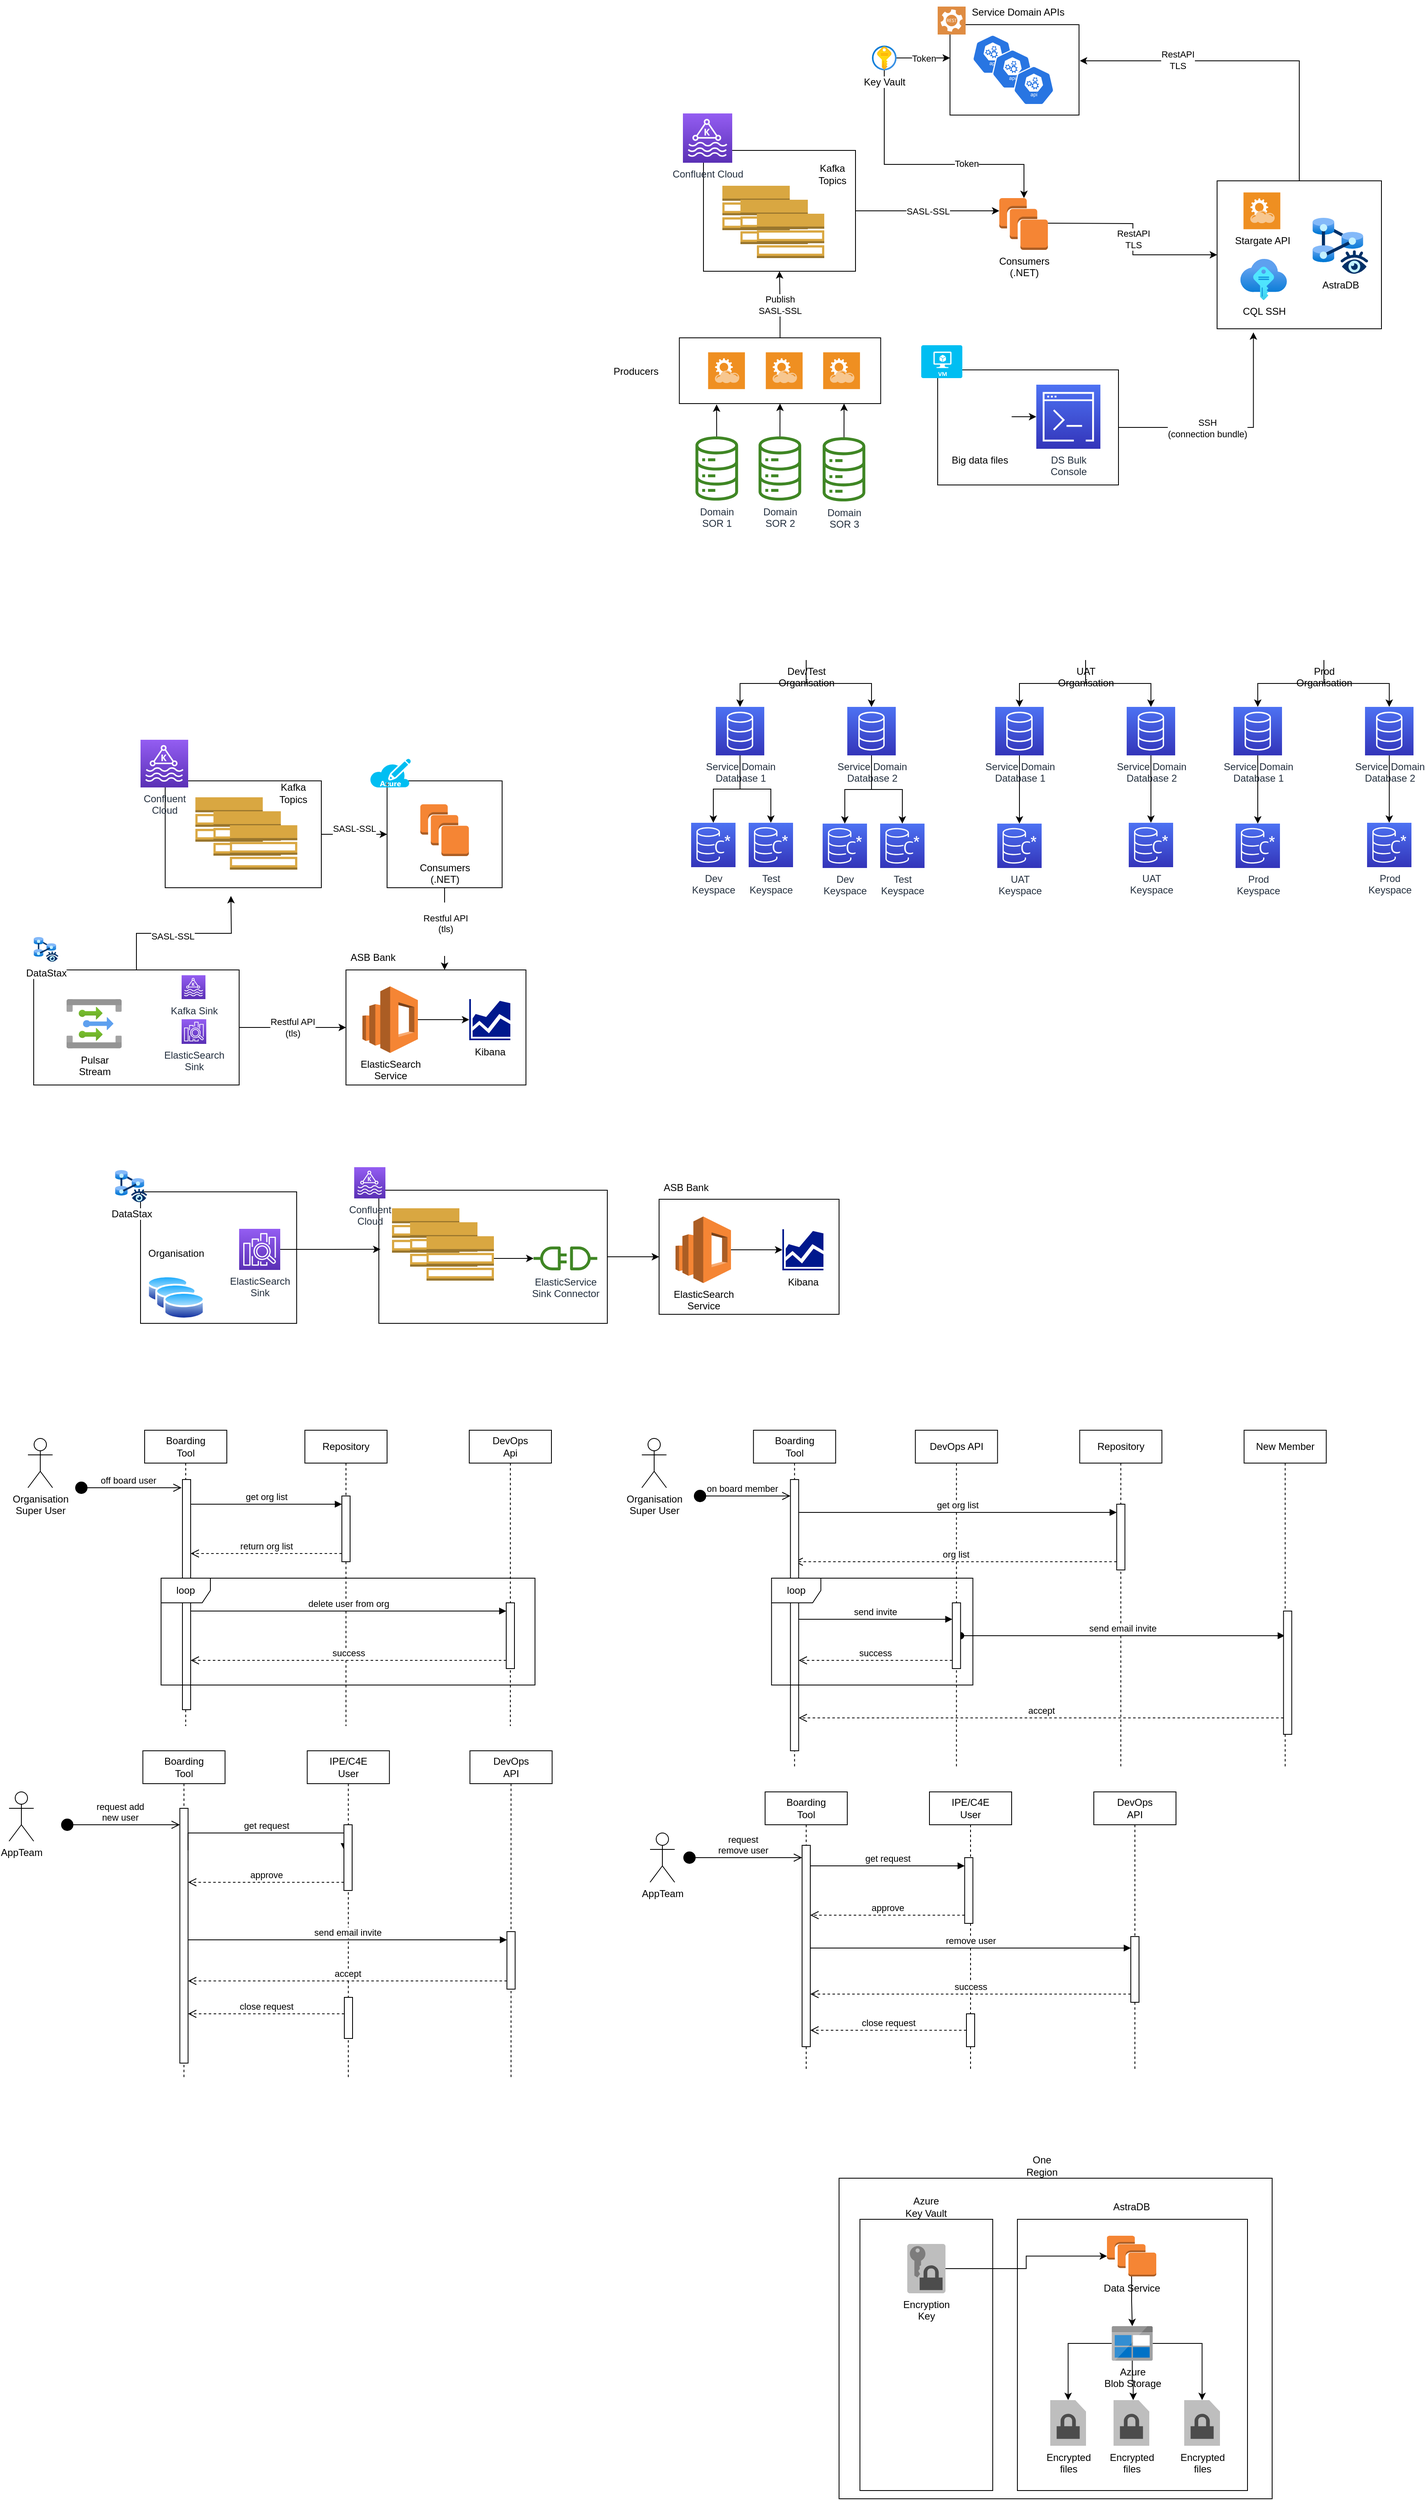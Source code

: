 <mxfile compressed="true" version="21.1.6" type="github"><diagram name="Page-1" id="1WWtFJg5gnQVkGpHGyMK"><mxGraphModel dx="1434" dy="653" grid="1" gridSize="10" guides="1" tooltips="1" connect="1" arrows="1" fold="1" page="1" pageScale="1" pageWidth="850" pageHeight="1100" math="0" shadow="0"><root><mxCell id="0"/><mxCell id="1" parent="0"/><mxCell id="PmPP05qARmcO_jReS8iN-117" value="&#10;&lt;span style=&quot;color: rgb(0, 0, 0); font-family: Helvetica; font-size: 11px; font-style: normal; font-variant-ligatures: normal; font-variant-caps: normal; font-weight: 400; letter-spacing: normal; orphans: 2; text-align: center; text-indent: 0px; text-transform: none; widows: 2; word-spacing: 0px; -webkit-text-stroke-width: 0px; background-color: rgb(255, 255, 255); text-decoration-thickness: initial; text-decoration-style: initial; text-decoration-color: initial; float: none; display: inline !important;&quot;&gt;Restful API&lt;/span&gt;&lt;br style=&quot;border-color: var(--border-color); color: rgb(0, 0, 0); font-family: Helvetica; font-size: 11px; font-style: normal; font-variant-ligatures: normal; font-variant-caps: normal; font-weight: 400; letter-spacing: normal; orphans: 2; text-align: center; text-indent: 0px; text-transform: none; widows: 2; word-spacing: 0px; -webkit-text-stroke-width: 0px; text-decoration-thickness: initial; text-decoration-style: initial; text-decoration-color: initial;&quot;&gt;&lt;span style=&quot;color: rgb(0, 0, 0); font-family: Helvetica; font-size: 11px; font-style: normal; font-variant-ligatures: normal; font-variant-caps: normal; font-weight: 400; letter-spacing: normal; orphans: 2; text-align: center; text-indent: 0px; text-transform: none; widows: 2; word-spacing: 0px; -webkit-text-stroke-width: 0px; background-color: rgb(255, 255, 255); text-decoration-thickness: initial; text-decoration-style: initial; text-decoration-color: initial; float: none; display: inline !important;&quot;&gt;(tls)&lt;/span&gt;&#10;&#10;" style="edgeStyle=orthogonalEdgeStyle;rounded=0;orthogonalLoop=1;jettySize=auto;html=1;" edge="1" parent="1" source="PmPP05qARmcO_jReS8iN-115"><mxGeometry relative="1" as="geometry"><mxPoint x="600" y="1200" as="targetPoint"/></mxGeometry></mxCell><mxCell id="PmPP05qARmcO_jReS8iN-115" value="" style="rounded=0;whiteSpace=wrap;html=1;" vertex="1" parent="1"><mxGeometry x="530" y="970" width="140" height="130" as="geometry"/></mxCell><mxCell id="PmPP05qARmcO_jReS8iN-34" value="SASL-SSL" style="edgeStyle=orthogonalEdgeStyle;rounded=0;orthogonalLoop=1;jettySize=auto;html=1;" edge="1" parent="1" source="PmPP05qARmcO_jReS8iN-20" target="PmPP05qARmcO_jReS8iN-22"><mxGeometry relative="1" as="geometry"><Array as="points"><mxPoint x="1230" y="277"/><mxPoint x="1230" y="277"/></Array></mxGeometry></mxCell><mxCell id="PmPP05qARmcO_jReS8iN-20" value="" style="rounded=0;whiteSpace=wrap;html=1;" vertex="1" parent="1"><mxGeometry x="915" y="203" width="185" height="147" as="geometry"/></mxCell><mxCell id="dVKUrJ_ySwEJY9jhsixA-17" value="" style="group" parent="1" vertex="1" connectable="0"><mxGeometry x="93" y="1760" width="637" height="360" as="geometry"/></mxCell><mxCell id="dVKUrJ_ySwEJY9jhsixA-1" value="Organisation&lt;br&gt;Super User" style="shape=umlActor;verticalLabelPosition=bottom;verticalAlign=top;html=1;outlineConnect=0;" parent="dVKUrJ_ySwEJY9jhsixA-17" vertex="1"><mxGeometry y="10" width="30" height="60" as="geometry"/></mxCell><mxCell id="dVKUrJ_ySwEJY9jhsixA-4" value="Boarding&lt;br&gt;Tool" style="shape=umlLifeline;perimeter=lifelinePerimeter;whiteSpace=wrap;html=1;container=1;dropTarget=0;collapsible=0;recursiveResize=0;outlineConnect=0;portConstraint=eastwest;newEdgeStyle={&quot;edgeStyle&quot;:&quot;elbowEdgeStyle&quot;,&quot;elbow&quot;:&quot;vertical&quot;,&quot;curved&quot;:0,&quot;rounded&quot;:0};" parent="dVKUrJ_ySwEJY9jhsixA-17" vertex="1"><mxGeometry x="142" width="100" height="360" as="geometry"/></mxCell><mxCell id="dVKUrJ_ySwEJY9jhsixA-11" value="" style="html=1;points=[];perimeter=orthogonalPerimeter;outlineConnect=0;targetShapes=umlLifeline;portConstraint=eastwest;newEdgeStyle={&quot;edgeStyle&quot;:&quot;elbowEdgeStyle&quot;,&quot;elbow&quot;:&quot;vertical&quot;,&quot;curved&quot;:0,&quot;rounded&quot;:0};" parent="dVKUrJ_ySwEJY9jhsixA-4" vertex="1"><mxGeometry x="46" y="60" width="10" height="280" as="geometry"/></mxCell><mxCell id="dVKUrJ_ySwEJY9jhsixA-5" value="Repository" style="shape=umlLifeline;perimeter=lifelinePerimeter;whiteSpace=wrap;html=1;container=1;dropTarget=0;collapsible=0;recursiveResize=0;outlineConnect=0;portConstraint=eastwest;newEdgeStyle={&quot;edgeStyle&quot;:&quot;elbowEdgeStyle&quot;,&quot;elbow&quot;:&quot;vertical&quot;,&quot;curved&quot;:0,&quot;rounded&quot;:0};" parent="dVKUrJ_ySwEJY9jhsixA-17" vertex="1"><mxGeometry x="337" width="100" height="360" as="geometry"/></mxCell><mxCell id="dVKUrJ_ySwEJY9jhsixA-8" value="" style="html=1;points=[];perimeter=orthogonalPerimeter;outlineConnect=0;targetShapes=umlLifeline;portConstraint=eastwest;newEdgeStyle={&quot;edgeStyle&quot;:&quot;elbowEdgeStyle&quot;,&quot;elbow&quot;:&quot;vertical&quot;,&quot;curved&quot;:0,&quot;rounded&quot;:0};" parent="dVKUrJ_ySwEJY9jhsixA-5" vertex="1"><mxGeometry x="45" y="80" width="10" height="80" as="geometry"/></mxCell><mxCell id="dVKUrJ_ySwEJY9jhsixA-6" value="DevOps&lt;br&gt;Api" style="shape=umlLifeline;perimeter=lifelinePerimeter;whiteSpace=wrap;html=1;container=1;dropTarget=0;collapsible=0;recursiveResize=0;outlineConnect=0;portConstraint=eastwest;newEdgeStyle={&quot;edgeStyle&quot;:&quot;elbowEdgeStyle&quot;,&quot;elbow&quot;:&quot;vertical&quot;,&quot;curved&quot;:0,&quot;rounded&quot;:0};" parent="dVKUrJ_ySwEJY9jhsixA-17" vertex="1"><mxGeometry x="537" width="100" height="360" as="geometry"/></mxCell><mxCell id="dVKUrJ_ySwEJY9jhsixA-12" value="" style="html=1;points=[];perimeter=orthogonalPerimeter;outlineConnect=0;targetShapes=umlLifeline;portConstraint=eastwest;newEdgeStyle={&quot;edgeStyle&quot;:&quot;elbowEdgeStyle&quot;,&quot;elbow&quot;:&quot;vertical&quot;,&quot;curved&quot;:0,&quot;rounded&quot;:0};" parent="dVKUrJ_ySwEJY9jhsixA-6" vertex="1"><mxGeometry x="45" y="210" width="10" height="80" as="geometry"/></mxCell><mxCell id="dVKUrJ_ySwEJY9jhsixA-9" value="get org list" style="html=1;verticalAlign=bottom;endArrow=block;edgeStyle=elbowEdgeStyle;elbow=vertical;curved=0;rounded=0;" parent="dVKUrJ_ySwEJY9jhsixA-17" source="dVKUrJ_ySwEJY9jhsixA-11" target="dVKUrJ_ySwEJY9jhsixA-8" edge="1"><mxGeometry relative="1" as="geometry"><mxPoint x="237" y="90" as="sourcePoint"/><Array as="points"><mxPoint x="307" y="90"/></Array></mxGeometry></mxCell><mxCell id="dVKUrJ_ySwEJY9jhsixA-10" value="return org list" style="html=1;verticalAlign=bottom;endArrow=open;dashed=1;endSize=8;edgeStyle=elbowEdgeStyle;elbow=vertical;curved=0;rounded=0;" parent="dVKUrJ_ySwEJY9jhsixA-17" source="dVKUrJ_ySwEJY9jhsixA-8" target="dVKUrJ_ySwEJY9jhsixA-11" edge="1"><mxGeometry relative="1" as="geometry"><mxPoint x="297" y="150" as="targetPoint"/><Array as="points"><mxPoint x="257" y="150"/></Array></mxGeometry></mxCell><mxCell id="dVKUrJ_ySwEJY9jhsixA-13" value="delete user from org" style="html=1;verticalAlign=bottom;endArrow=block;edgeStyle=elbowEdgeStyle;elbow=vertical;curved=0;rounded=0;" parent="dVKUrJ_ySwEJY9jhsixA-17" source="dVKUrJ_ySwEJY9jhsixA-11" target="dVKUrJ_ySwEJY9jhsixA-12" edge="1"><mxGeometry relative="1" as="geometry"><mxPoint x="512" y="210" as="sourcePoint"/><Array as="points"><mxPoint x="427" y="220"/></Array></mxGeometry></mxCell><mxCell id="dVKUrJ_ySwEJY9jhsixA-14" value="success" style="html=1;verticalAlign=bottom;endArrow=open;dashed=1;endSize=8;edgeStyle=elbowEdgeStyle;elbow=vertical;curved=0;rounded=0;" parent="dVKUrJ_ySwEJY9jhsixA-17" source="dVKUrJ_ySwEJY9jhsixA-12" target="dVKUrJ_ySwEJY9jhsixA-11" edge="1"><mxGeometry relative="1" as="geometry"><mxPoint x="512" y="285" as="targetPoint"/><Array as="points"><mxPoint x="517" y="280"/></Array></mxGeometry></mxCell><mxCell id="dVKUrJ_ySwEJY9jhsixA-15" value="loop" style="shape=umlFrame;whiteSpace=wrap;html=1;pointerEvents=0;" parent="dVKUrJ_ySwEJY9jhsixA-17" vertex="1"><mxGeometry x="162" y="180" width="455" height="130" as="geometry"/></mxCell><mxCell id="dVKUrJ_ySwEJY9jhsixA-16" value="off board user" style="html=1;verticalAlign=bottom;startArrow=circle;startFill=1;endArrow=open;startSize=6;endSize=8;edgeStyle=elbowEdgeStyle;elbow=vertical;curved=0;rounded=0;" parent="dVKUrJ_ySwEJY9jhsixA-17" edge="1"><mxGeometry width="80" relative="1" as="geometry"><mxPoint x="57" y="70" as="sourcePoint"/><mxPoint x="187" y="70" as="targetPoint"/></mxGeometry></mxCell><mxCell id="_Uw473ZEaHKZHQjD5pyc-8" value="" style="group" parent="1" vertex="1" connectable="0"><mxGeometry x="840" y="1760" width="832.84" height="410" as="geometry"/></mxCell><mxCell id="dVKUrJ_ySwEJY9jhsixA-18" value="Organisation&lt;br style=&quot;border-color: var(--border-color);&quot;&gt;Super User" style="shape=umlActor;verticalLabelPosition=bottom;verticalAlign=top;html=1;container=0;" parent="_Uw473ZEaHKZHQjD5pyc-8" vertex="1"><mxGeometry y="10" width="30" height="60" as="geometry"/></mxCell><mxCell id="dVKUrJ_ySwEJY9jhsixA-19" value="Boarding&lt;br style=&quot;border-color: var(--border-color);&quot;&gt;Tool" style="shape=umlLifeline;perimeter=lifelinePerimeter;whiteSpace=wrap;html=1;container=0;dropTarget=0;collapsible=0;recursiveResize=0;outlineConnect=0;portConstraint=eastwest;newEdgeStyle={&quot;edgeStyle&quot;:&quot;elbowEdgeStyle&quot;,&quot;elbow&quot;:&quot;vertical&quot;,&quot;curved&quot;:0,&quot;rounded&quot;:0};" parent="_Uw473ZEaHKZHQjD5pyc-8" vertex="1"><mxGeometry x="135.84" width="100" height="410" as="geometry"/></mxCell><mxCell id="dVKUrJ_ySwEJY9jhsixA-20" value="DevOps API" style="shape=umlLifeline;perimeter=lifelinePerimeter;whiteSpace=wrap;html=1;container=0;dropTarget=0;collapsible=0;recursiveResize=0;outlineConnect=0;portConstraint=eastwest;newEdgeStyle={&quot;edgeStyle&quot;:&quot;elbowEdgeStyle&quot;,&quot;elbow&quot;:&quot;vertical&quot;,&quot;curved&quot;:0,&quot;rounded&quot;:0};" parent="_Uw473ZEaHKZHQjD5pyc-8" vertex="1"><mxGeometry x="332.84" width="100" height="410" as="geometry"/></mxCell><mxCell id="dVKUrJ_ySwEJY9jhsixA-21" value="Repository" style="shape=umlLifeline;perimeter=lifelinePerimeter;whiteSpace=wrap;html=1;container=0;dropTarget=0;collapsible=0;recursiveResize=0;outlineConnect=0;portConstraint=eastwest;newEdgeStyle={&quot;edgeStyle&quot;:&quot;elbowEdgeStyle&quot;,&quot;elbow&quot;:&quot;vertical&quot;,&quot;curved&quot;:0,&quot;rounded&quot;:0};" parent="_Uw473ZEaHKZHQjD5pyc-8" vertex="1"><mxGeometry x="532.84" width="100" height="410" as="geometry"/></mxCell><mxCell id="dVKUrJ_ySwEJY9jhsixA-22" value="New Member" style="shape=umlLifeline;perimeter=lifelinePerimeter;whiteSpace=wrap;html=1;container=0;dropTarget=0;collapsible=0;recursiveResize=0;outlineConnect=0;portConstraint=eastwest;newEdgeStyle={&quot;edgeStyle&quot;:&quot;elbowEdgeStyle&quot;,&quot;elbow&quot;:&quot;vertical&quot;,&quot;curved&quot;:0,&quot;rounded&quot;:0};" parent="_Uw473ZEaHKZHQjD5pyc-8" vertex="1"><mxGeometry x="732.84" width="100" height="410" as="geometry"/></mxCell><mxCell id="dVKUrJ_ySwEJY9jhsixA-32" value="org list" style="html=1;verticalAlign=bottom;endArrow=open;dashed=1;endSize=8;edgeStyle=elbowEdgeStyle;elbow=vertical;curved=0;rounded=0;" parent="_Uw473ZEaHKZHQjD5pyc-8" source="dVKUrJ_ySwEJY9jhsixA-30" target="dVKUrJ_ySwEJY9jhsixA-19" edge="1"><mxGeometry relative="1" as="geometry"><mxPoint x="507.84" y="315" as="targetPoint"/><Array as="points"><mxPoint x="502.84" y="160"/><mxPoint x="462.84" y="310"/></Array></mxGeometry></mxCell><mxCell id="dVKUrJ_ySwEJY9jhsixA-39" value="send email invite" style="html=1;verticalAlign=bottom;startArrow=oval;endArrow=block;startSize=8;edgeStyle=elbowEdgeStyle;elbow=vertical;curved=0;rounded=0;" parent="_Uw473ZEaHKZHQjD5pyc-8" source="dVKUrJ_ySwEJY9jhsixA-33" target="dVKUrJ_ySwEJY9jhsixA-22" edge="1"><mxGeometry relative="1" as="geometry"><mxPoint x="717.84" y="210" as="sourcePoint"/><Array as="points"><mxPoint x="742.84" y="240"/><mxPoint x="692.84" y="230"/><mxPoint x="712.84" y="220"/></Array></mxGeometry></mxCell><mxCell id="dVKUrJ_ySwEJY9jhsixA-42" value="on board member" style="html=1;verticalAlign=bottom;startArrow=circle;startFill=1;endArrow=open;startSize=6;endSize=8;edgeStyle=elbowEdgeStyle;elbow=vertical;curved=0;rounded=0;" parent="_Uw473ZEaHKZHQjD5pyc-8" target="dVKUrJ_ySwEJY9jhsixA-24" edge="1"><mxGeometry width="80" relative="1" as="geometry"><mxPoint x="62.84" y="80" as="sourcePoint"/><mxPoint x="162.84" y="80" as="targetPoint"/></mxGeometry></mxCell><mxCell id="dVKUrJ_ySwEJY9jhsixA-24" value="" style="html=1;points=[];perimeter=orthogonalPerimeter;outlineConnect=0;targetShapes=umlLifeline;portConstraint=eastwest;newEdgeStyle={&quot;edgeStyle&quot;:&quot;elbowEdgeStyle&quot;,&quot;elbow&quot;:&quot;vertical&quot;,&quot;curved&quot;:0,&quot;rounded&quot;:0};container=0;" parent="_Uw473ZEaHKZHQjD5pyc-8" vertex="1"><mxGeometry x="180.84" y="60" width="10" height="330" as="geometry"/></mxCell><mxCell id="dVKUrJ_ySwEJY9jhsixA-33" value="" style="html=1;points=[];perimeter=orthogonalPerimeter;outlineConnect=0;targetShapes=umlLifeline;portConstraint=eastwest;newEdgeStyle={&quot;edgeStyle&quot;:&quot;elbowEdgeStyle&quot;,&quot;elbow&quot;:&quot;vertical&quot;,&quot;curved&quot;:0,&quot;rounded&quot;:0};container=0;" parent="_Uw473ZEaHKZHQjD5pyc-8" vertex="1"><mxGeometry x="377.84" y="210" width="10" height="80" as="geometry"/></mxCell><mxCell id="dVKUrJ_ySwEJY9jhsixA-34" value="send invite" style="html=1;verticalAlign=bottom;endArrow=block;edgeStyle=elbowEdgeStyle;elbow=vertical;curved=0;rounded=0;" parent="_Uw473ZEaHKZHQjD5pyc-8" source="dVKUrJ_ySwEJY9jhsixA-24" target="dVKUrJ_ySwEJY9jhsixA-33" edge="1"><mxGeometry relative="1" as="geometry"><mxPoint x="302.84" y="220" as="sourcePoint"/><Array as="points"><mxPoint x="332.84" y="230"/><mxPoint x="232.84" y="220"/></Array></mxGeometry></mxCell><mxCell id="dVKUrJ_ySwEJY9jhsixA-35" value="success" style="html=1;verticalAlign=bottom;endArrow=open;dashed=1;endSize=8;edgeStyle=elbowEdgeStyle;elbow=vertical;curved=0;rounded=0;" parent="_Uw473ZEaHKZHQjD5pyc-8" source="dVKUrJ_ySwEJY9jhsixA-33" target="dVKUrJ_ySwEJY9jhsixA-24" edge="1"><mxGeometry relative="1" as="geometry"><mxPoint x="307.84" y="285" as="targetPoint"/><Array as="points"><mxPoint x="262.84" y="280"/></Array></mxGeometry></mxCell><mxCell id="dVKUrJ_ySwEJY9jhsixA-30" value="" style="html=1;points=[];perimeter=orthogonalPerimeter;outlineConnect=0;targetShapes=umlLifeline;portConstraint=eastwest;newEdgeStyle={&quot;edgeStyle&quot;:&quot;elbowEdgeStyle&quot;,&quot;elbow&quot;:&quot;vertical&quot;,&quot;curved&quot;:0,&quot;rounded&quot;:0};container=0;" parent="_Uw473ZEaHKZHQjD5pyc-8" vertex="1"><mxGeometry x="577.84" y="90" width="10" height="80" as="geometry"/></mxCell><mxCell id="dVKUrJ_ySwEJY9jhsixA-31" value="get org list" style="html=1;verticalAlign=bottom;endArrow=block;edgeStyle=elbowEdgeStyle;elbow=vertical;curved=0;rounded=0;" parent="_Uw473ZEaHKZHQjD5pyc-8" source="dVKUrJ_ySwEJY9jhsixA-24" target="dVKUrJ_ySwEJY9jhsixA-30" edge="1"><mxGeometry relative="1" as="geometry"><mxPoint x="507.84" y="240" as="sourcePoint"/><Array as="points"><mxPoint x="312.84" y="100"/><mxPoint x="462.84" y="250"/></Array></mxGeometry></mxCell><mxCell id="dVKUrJ_ySwEJY9jhsixA-38" value="" style="html=1;points=[];perimeter=orthogonalPerimeter;outlineConnect=0;targetShapes=umlLifeline;portConstraint=eastwest;newEdgeStyle={&quot;edgeStyle&quot;:&quot;elbowEdgeStyle&quot;,&quot;elbow&quot;:&quot;vertical&quot;,&quot;curved&quot;:0,&quot;rounded&quot;:0};container=0;" parent="_Uw473ZEaHKZHQjD5pyc-8" vertex="1"><mxGeometry x="780.84" y="220" width="10" height="150" as="geometry"/></mxCell><mxCell id="dVKUrJ_ySwEJY9jhsixA-41" value="accept" style="html=1;verticalAlign=bottom;endArrow=open;dashed=1;endSize=8;edgeStyle=elbowEdgeStyle;elbow=vertical;curved=0;rounded=0;" parent="_Uw473ZEaHKZHQjD5pyc-8" source="dVKUrJ_ySwEJY9jhsixA-38" target="dVKUrJ_ySwEJY9jhsixA-24" edge="1"><mxGeometry relative="1" as="geometry"><mxPoint x="772.84" y="330" as="sourcePoint"/><mxPoint x="192.84" y="350" as="targetPoint"/><Array as="points"><mxPoint x="722.84" y="350"/></Array></mxGeometry></mxCell><mxCell id="dVKUrJ_ySwEJY9jhsixA-36" value="loop" style="shape=umlFrame;whiteSpace=wrap;html=1;pointerEvents=0;container=0;" parent="_Uw473ZEaHKZHQjD5pyc-8" vertex="1"><mxGeometry x="157.84" y="180" width="245" height="130" as="geometry"/></mxCell><mxCell id="_Uw473ZEaHKZHQjD5pyc-40" value="" style="group" parent="1" vertex="1" connectable="0"><mxGeometry x="70" y="2150" width="677.5" height="410" as="geometry"/></mxCell><mxCell id="_Uw473ZEaHKZHQjD5pyc-18" value="AppTeam" style="shape=umlActor;verticalLabelPosition=bottom;verticalAlign=top;html=1;" parent="_Uw473ZEaHKZHQjD5pyc-40" vertex="1"><mxGeometry y="50" width="30" height="60" as="geometry"/></mxCell><mxCell id="_Uw473ZEaHKZHQjD5pyc-19" value="Boarding&lt;br&gt;Tool" style="shape=umlLifeline;perimeter=lifelinePerimeter;whiteSpace=wrap;html=1;container=1;dropTarget=0;collapsible=0;recursiveResize=0;outlineConnect=0;portConstraint=eastwest;newEdgeStyle={&quot;edgeStyle&quot;:&quot;elbowEdgeStyle&quot;,&quot;elbow&quot;:&quot;vertical&quot;,&quot;curved&quot;:0,&quot;rounded&quot;:0};" parent="_Uw473ZEaHKZHQjD5pyc-40" vertex="1"><mxGeometry x="162.84" width="100" height="400" as="geometry"/></mxCell><mxCell id="_Uw473ZEaHKZHQjD5pyc-20" value="" style="html=1;points=[];perimeter=orthogonalPerimeter;outlineConnect=0;targetShapes=umlLifeline;portConstraint=eastwest;newEdgeStyle={&quot;edgeStyle&quot;:&quot;elbowEdgeStyle&quot;,&quot;elbow&quot;:&quot;vertical&quot;,&quot;curved&quot;:0,&quot;rounded&quot;:0};" parent="_Uw473ZEaHKZHQjD5pyc-19" vertex="1"><mxGeometry x="45" y="70" width="10" height="310" as="geometry"/></mxCell><mxCell id="_Uw473ZEaHKZHQjD5pyc-21" value="request add&lt;br&gt;new user" style="html=1;verticalAlign=bottom;startArrow=circle;startFill=1;endArrow=open;startSize=6;endSize=8;edgeStyle=elbowEdgeStyle;elbow=vertical;curved=0;rounded=0;" parent="_Uw473ZEaHKZHQjD5pyc-40" target="_Uw473ZEaHKZHQjD5pyc-20" edge="1"><mxGeometry width="80" relative="1" as="geometry"><mxPoint x="62.84" y="90" as="sourcePoint"/><mxPoint x="162.84" y="90" as="targetPoint"/></mxGeometry></mxCell><mxCell id="_Uw473ZEaHKZHQjD5pyc-22" value="IPE/C4E&lt;br&gt;User" style="shape=umlLifeline;perimeter=lifelinePerimeter;whiteSpace=wrap;html=1;container=1;dropTarget=0;collapsible=0;recursiveResize=0;outlineConnect=0;portConstraint=eastwest;newEdgeStyle={&quot;edgeStyle&quot;:&quot;elbowEdgeStyle&quot;,&quot;elbow&quot;:&quot;vertical&quot;,&quot;curved&quot;:0,&quot;rounded&quot;:0};" parent="_Uw473ZEaHKZHQjD5pyc-40" vertex="1"><mxGeometry x="362.84" width="100" height="400" as="geometry"/></mxCell><mxCell id="_Uw473ZEaHKZHQjD5pyc-51" value="" style="html=1;points=[];perimeter=orthogonalPerimeter;outlineConnect=0;targetShapes=umlLifeline;portConstraint=eastwest;newEdgeStyle={&quot;edgeStyle&quot;:&quot;elbowEdgeStyle&quot;,&quot;elbow&quot;:&quot;vertical&quot;,&quot;curved&quot;:0,&quot;rounded&quot;:0};" parent="_Uw473ZEaHKZHQjD5pyc-22" vertex="1"><mxGeometry x="45.16" y="300" width="10" height="50" as="geometry"/></mxCell><mxCell id="_Uw473ZEaHKZHQjD5pyc-24" value="get request" style="html=1;verticalAlign=bottom;endArrow=block;edgeStyle=elbowEdgeStyle;elbow=vertical;curved=0;rounded=0;" parent="_Uw473ZEaHKZHQjD5pyc-40" edge="1"><mxGeometry relative="1" as="geometry"><mxPoint x="217.84" y="121" as="sourcePoint"/><mxPoint x="407.84" y="121" as="targetPoint"/><Array as="points"><mxPoint x="373" y="100"/></Array></mxGeometry></mxCell><mxCell id="_Uw473ZEaHKZHQjD5pyc-25" value="approve" style="html=1;verticalAlign=bottom;endArrow=open;dashed=1;endSize=8;edgeStyle=elbowEdgeStyle;elbow=vertical;curved=0;rounded=0;" parent="_Uw473ZEaHKZHQjD5pyc-40" source="_Uw473ZEaHKZHQjD5pyc-23" target="_Uw473ZEaHKZHQjD5pyc-20" edge="1"><mxGeometry relative="1" as="geometry"><mxPoint x="272.84" y="150" as="targetPoint"/><Array as="points"><mxPoint x="360" y="160"/><mxPoint x="362.84" y="180"/></Array></mxGeometry></mxCell><mxCell id="_Uw473ZEaHKZHQjD5pyc-29" value="DevOps&lt;br&gt;API" style="shape=umlLifeline;perimeter=lifelinePerimeter;whiteSpace=wrap;html=1;container=1;dropTarget=0;collapsible=0;recursiveResize=0;outlineConnect=0;portConstraint=eastwest;newEdgeStyle={&quot;edgeStyle&quot;:&quot;elbowEdgeStyle&quot;,&quot;elbow&quot;:&quot;vertical&quot;,&quot;curved&quot;:0,&quot;rounded&quot;:0};" parent="_Uw473ZEaHKZHQjD5pyc-40" vertex="1"><mxGeometry x="560.84" width="100" height="400" as="geometry"/></mxCell><mxCell id="_Uw473ZEaHKZHQjD5pyc-30" value="" style="html=1;points=[];perimeter=orthogonalPerimeter;outlineConnect=0;targetShapes=umlLifeline;portConstraint=eastwest;newEdgeStyle={&quot;edgeStyle&quot;:&quot;elbowEdgeStyle&quot;,&quot;elbow&quot;:&quot;vertical&quot;,&quot;curved&quot;:0,&quot;rounded&quot;:0};" parent="_Uw473ZEaHKZHQjD5pyc-29" vertex="1"><mxGeometry x="45" y="220" width="10" height="70" as="geometry"/></mxCell><mxCell id="_Uw473ZEaHKZHQjD5pyc-31" value="send email invite" style="html=1;verticalAlign=bottom;endArrow=block;edgeStyle=elbowEdgeStyle;elbow=vertical;curved=0;rounded=0;" parent="_Uw473ZEaHKZHQjD5pyc-40" target="_Uw473ZEaHKZHQjD5pyc-30" edge="1"><mxGeometry relative="1" as="geometry"><mxPoint x="217.84" y="230" as="sourcePoint"/><Array as="points"><mxPoint x="322.84" y="230"/></Array></mxGeometry></mxCell><mxCell id="_Uw473ZEaHKZHQjD5pyc-32" value="accept" style="html=1;verticalAlign=bottom;endArrow=open;dashed=1;endSize=8;edgeStyle=elbowEdgeStyle;elbow=vertical;curved=0;rounded=0;" parent="_Uw473ZEaHKZHQjD5pyc-40" source="_Uw473ZEaHKZHQjD5pyc-30" edge="1"><mxGeometry relative="1" as="geometry"><mxPoint x="217.84" y="280" as="targetPoint"/><Array as="points"><mxPoint x="550" y="280"/><mxPoint x="482.84" y="270"/><mxPoint x="512.84" y="310"/><mxPoint x="342.84" y="290"/></Array></mxGeometry></mxCell><mxCell id="_Uw473ZEaHKZHQjD5pyc-23" value="" style="html=1;points=[];perimeter=orthogonalPerimeter;outlineConnect=0;targetShapes=umlLifeline;portConstraint=eastwest;newEdgeStyle={&quot;edgeStyle&quot;:&quot;elbowEdgeStyle&quot;,&quot;elbow&quot;:&quot;vertical&quot;,&quot;curved&quot;:0,&quot;rounded&quot;:0};" parent="_Uw473ZEaHKZHQjD5pyc-40" vertex="1"><mxGeometry x="407.5" y="90" width="10" height="80" as="geometry"/></mxCell><mxCell id="_Uw473ZEaHKZHQjD5pyc-53" value="close request" style="html=1;verticalAlign=bottom;endArrow=open;dashed=1;endSize=8;edgeStyle=elbowEdgeStyle;elbow=vertical;curved=0;rounded=0;" parent="_Uw473ZEaHKZHQjD5pyc-40" source="_Uw473ZEaHKZHQjD5pyc-51" target="_Uw473ZEaHKZHQjD5pyc-20" edge="1"><mxGeometry relative="1" as="geometry"><mxPoint x="338" y="375" as="targetPoint"/><Array as="points"><mxPoint x="389.84" y="320"/></Array></mxGeometry></mxCell><mxCell id="_Uw473ZEaHKZHQjD5pyc-59" value="" style="group" parent="1" vertex="1" connectable="0"><mxGeometry x="850" y="2200" width="640" height="350" as="geometry"/></mxCell><mxCell id="_Uw473ZEaHKZHQjD5pyc-41" value="AppTeam" style="shape=umlActor;verticalLabelPosition=bottom;verticalAlign=top;html=1;" parent="_Uw473ZEaHKZHQjD5pyc-59" vertex="1"><mxGeometry y="50" width="30" height="60" as="geometry"/></mxCell><mxCell id="_Uw473ZEaHKZHQjD5pyc-42" value="Boarding&lt;br&gt;Tool" style="shape=umlLifeline;perimeter=lifelinePerimeter;whiteSpace=wrap;html=1;container=1;dropTarget=0;collapsible=0;recursiveResize=0;outlineConnect=0;portConstraint=eastwest;newEdgeStyle={&quot;edgeStyle&quot;:&quot;elbowEdgeStyle&quot;,&quot;elbow&quot;:&quot;vertical&quot;,&quot;curved&quot;:0,&quot;rounded&quot;:0};" parent="_Uw473ZEaHKZHQjD5pyc-59" vertex="1"><mxGeometry x="140" width="100" height="340" as="geometry"/></mxCell><mxCell id="_Uw473ZEaHKZHQjD5pyc-46" value="" style="html=1;points=[];perimeter=orthogonalPerimeter;outlineConnect=0;targetShapes=umlLifeline;portConstraint=eastwest;newEdgeStyle={&quot;edgeStyle&quot;:&quot;elbowEdgeStyle&quot;,&quot;elbow&quot;:&quot;vertical&quot;,&quot;curved&quot;:0,&quot;rounded&quot;:0};" parent="_Uw473ZEaHKZHQjD5pyc-42" vertex="1"><mxGeometry x="45" y="65" width="10" height="245" as="geometry"/></mxCell><mxCell id="_Uw473ZEaHKZHQjD5pyc-43" value="request&lt;br&gt;remove user" style="html=1;verticalAlign=bottom;startArrow=circle;startFill=1;endArrow=open;startSize=6;endSize=8;edgeStyle=elbowEdgeStyle;elbow=vertical;curved=0;rounded=0;" parent="_Uw473ZEaHKZHQjD5pyc-59" target="_Uw473ZEaHKZHQjD5pyc-46" edge="1"><mxGeometry width="80" relative="1" as="geometry"><mxPoint x="40" y="80" as="sourcePoint"/><mxPoint x="145" y="80" as="targetPoint"/></mxGeometry></mxCell><mxCell id="_Uw473ZEaHKZHQjD5pyc-47" value="IPE/C4E&lt;br&gt;User" style="shape=umlLifeline;perimeter=lifelinePerimeter;whiteSpace=wrap;html=1;container=1;dropTarget=0;collapsible=0;recursiveResize=0;outlineConnect=0;portConstraint=eastwest;newEdgeStyle={&quot;edgeStyle&quot;:&quot;elbowEdgeStyle&quot;,&quot;elbow&quot;:&quot;vertical&quot;,&quot;curved&quot;:0,&quot;rounded&quot;:0};" parent="_Uw473ZEaHKZHQjD5pyc-59" vertex="1"><mxGeometry x="340" width="100" height="340" as="geometry"/></mxCell><mxCell id="_Uw473ZEaHKZHQjD5pyc-48" value="" style="html=1;points=[];perimeter=orthogonalPerimeter;outlineConnect=0;targetShapes=umlLifeline;portConstraint=eastwest;newEdgeStyle={&quot;edgeStyle&quot;:&quot;elbowEdgeStyle&quot;,&quot;elbow&quot;:&quot;vertical&quot;,&quot;curved&quot;:0,&quot;rounded&quot;:0};" parent="_Uw473ZEaHKZHQjD5pyc-47" vertex="1"><mxGeometry x="42.84" y="80" width="10" height="80" as="geometry"/></mxCell><mxCell id="_Uw473ZEaHKZHQjD5pyc-60" value="" style="html=1;points=[];perimeter=orthogonalPerimeter;outlineConnect=0;targetShapes=umlLifeline;portConstraint=eastwest;newEdgeStyle={&quot;edgeStyle&quot;:&quot;elbowEdgeStyle&quot;,&quot;elbow&quot;:&quot;vertical&quot;,&quot;curved&quot;:0,&quot;rounded&quot;:0};" parent="_Uw473ZEaHKZHQjD5pyc-47" vertex="1"><mxGeometry x="45" y="270" width="10" height="40" as="geometry"/></mxCell><mxCell id="_Uw473ZEaHKZHQjD5pyc-49" value="get request" style="html=1;verticalAlign=bottom;endArrow=block;edgeStyle=elbowEdgeStyle;elbow=vertical;curved=0;rounded=0;" parent="_Uw473ZEaHKZHQjD5pyc-59" source="_Uw473ZEaHKZHQjD5pyc-46" target="_Uw473ZEaHKZHQjD5pyc-48" edge="1"><mxGeometry relative="1" as="geometry"><mxPoint x="315" y="110" as="sourcePoint"/><Array as="points"><mxPoint x="350" y="90"/><mxPoint x="260" y="120"/></Array></mxGeometry></mxCell><mxCell id="_Uw473ZEaHKZHQjD5pyc-50" value="approve" style="html=1;verticalAlign=bottom;endArrow=open;dashed=1;endSize=8;edgeStyle=elbowEdgeStyle;elbow=vertical;curved=0;rounded=0;" parent="_Uw473ZEaHKZHQjD5pyc-59" source="_Uw473ZEaHKZHQjD5pyc-48" target="_Uw473ZEaHKZHQjD5pyc-46" edge="1"><mxGeometry relative="1" as="geometry"><mxPoint x="315" y="185" as="targetPoint"/><Array as="points"><mxPoint x="350" y="150"/><mxPoint x="320" y="180"/></Array></mxGeometry></mxCell><mxCell id="_Uw473ZEaHKZHQjD5pyc-54" value="DevOps&lt;br&gt;API" style="shape=umlLifeline;perimeter=lifelinePerimeter;whiteSpace=wrap;html=1;container=1;dropTarget=0;collapsible=0;recursiveResize=0;outlineConnect=0;portConstraint=eastwest;newEdgeStyle={&quot;edgeStyle&quot;:&quot;elbowEdgeStyle&quot;,&quot;elbow&quot;:&quot;vertical&quot;,&quot;curved&quot;:0,&quot;rounded&quot;:0};" parent="_Uw473ZEaHKZHQjD5pyc-59" vertex="1"><mxGeometry x="540" width="100" height="340" as="geometry"/></mxCell><mxCell id="_Uw473ZEaHKZHQjD5pyc-56" value="" style="html=1;points=[];perimeter=orthogonalPerimeter;outlineConnect=0;targetShapes=umlLifeline;portConstraint=eastwest;newEdgeStyle={&quot;edgeStyle&quot;:&quot;elbowEdgeStyle&quot;,&quot;elbow&quot;:&quot;vertical&quot;,&quot;curved&quot;:0,&quot;rounded&quot;:0};" parent="_Uw473ZEaHKZHQjD5pyc-54" vertex="1"><mxGeometry x="45" y="176" width="10" height="80" as="geometry"/></mxCell><mxCell id="_Uw473ZEaHKZHQjD5pyc-57" value="remove user" style="html=1;verticalAlign=bottom;endArrow=block;edgeStyle=elbowEdgeStyle;elbow=vertical;curved=0;rounded=0;" parent="_Uw473ZEaHKZHQjD5pyc-59" source="_Uw473ZEaHKZHQjD5pyc-46" target="_Uw473ZEaHKZHQjD5pyc-56" edge="1"><mxGeometry relative="1" as="geometry"><mxPoint x="515" y="300" as="sourcePoint"/><Array as="points"><mxPoint x="440" y="190"/><mxPoint x="510" y="180"/></Array></mxGeometry></mxCell><mxCell id="_Uw473ZEaHKZHQjD5pyc-58" value="success" style="html=1;verticalAlign=bottom;endArrow=open;dashed=1;endSize=8;edgeStyle=elbowEdgeStyle;elbow=vertical;curved=0;rounded=0;" parent="_Uw473ZEaHKZHQjD5pyc-59" target="_Uw473ZEaHKZHQjD5pyc-46" edge="1"><mxGeometry relative="1" as="geometry"><mxPoint x="250" y="246" as="targetPoint"/><mxPoint x="585" y="246" as="sourcePoint"/><Array as="points"><mxPoint x="520" y="246"/></Array></mxGeometry></mxCell><mxCell id="_Uw473ZEaHKZHQjD5pyc-61" value="close request" style="html=1;verticalAlign=bottom;endArrow=open;dashed=1;endSize=8;edgeStyle=elbowEdgeStyle;elbow=vertical;curved=0;rounded=0;" parent="_Uw473ZEaHKZHQjD5pyc-59" source="_Uw473ZEaHKZHQjD5pyc-60" target="_Uw473ZEaHKZHQjD5pyc-46" edge="1"><mxGeometry relative="1" as="geometry"><mxPoint x="370" y="280" as="sourcePoint"/><mxPoint x="270" y="280" as="targetPoint"/></mxGeometry></mxCell><mxCell id="rPa2FMhP6q0_dhxSVSEt-71" value="" style="group" parent="1" vertex="1" connectable="0"><mxGeometry x="900" y="763" width="879" height="313" as="geometry"/></mxCell><mxCell id="rPa2FMhP6q0_dhxSVSEt-31" value="Dev/Test&lt;br&gt;Organisation" style="shape=image;html=1;verticalAlign=top;verticalLabelPosition=bottom;labelBackgroundColor=#ffffff;imageAspect=0;aspect=fixed;image=https://cdn2.iconfinder.com/data/icons/onebit/PNG/network.png" parent="rPa2FMhP6q0_dhxSVSEt-71" vertex="1"><mxGeometry x="110" width="60" height="60" as="geometry"/></mxCell><mxCell id="rPa2FMhP6q0_dhxSVSEt-34" value="Service Domain&lt;br&gt;Database 1" style="sketch=0;points=[[0,0,0],[0.25,0,0],[0.5,0,0],[0.75,0,0],[1,0,0],[0,1,0],[0.25,1,0],[0.5,1,0],[0.75,1,0],[1,1,0],[0,0.25,0],[0,0.5,0],[0,0.75,0],[1,0.25,0],[1,0.5,0],[1,0.75,0]];outlineConnect=0;fontColor=#232F3E;gradientColor=#4D72F3;gradientDirection=north;fillColor=#3334B9;strokeColor=#ffffff;dashed=0;verticalLabelPosition=bottom;verticalAlign=top;align=center;html=1;fontSize=12;fontStyle=0;aspect=fixed;shape=mxgraph.aws4.resourceIcon;resIcon=mxgraph.aws4.database;" parent="rPa2FMhP6q0_dhxSVSEt-71" vertex="1"><mxGeometry x="30" y="117" width="59" height="59" as="geometry"/></mxCell><mxCell id="rPa2FMhP6q0_dhxSVSEt-45" style="edgeStyle=orthogonalEdgeStyle;rounded=0;orthogonalLoop=1;jettySize=auto;html=1;exitX=0.5;exitY=1;exitDx=0;exitDy=0;entryX=0.5;entryY=0;entryDx=0;entryDy=0;entryPerimeter=0;" parent="rPa2FMhP6q0_dhxSVSEt-71" source="rPa2FMhP6q0_dhxSVSEt-31" target="rPa2FMhP6q0_dhxSVSEt-34" edge="1"><mxGeometry relative="1" as="geometry"/></mxCell><mxCell id="rPa2FMhP6q0_dhxSVSEt-35" value="Dev&lt;br&gt;Keyspace" style="sketch=0;points=[[0,0,0],[0.25,0,0],[0.5,0,0],[0.75,0,0],[1,0,0],[0,1,0],[0.25,1,0],[0.5,1,0],[0.75,1,0],[1,1,0],[0,0.25,0],[0,0.5,0],[0,0.75,0],[1,0.25,0],[1,0.5,0],[1,0.75,0]];outlineConnect=0;fontColor=#232F3E;gradientColor=#4D72F3;gradientDirection=north;fillColor=#3334B9;strokeColor=#ffffff;dashed=0;verticalLabelPosition=bottom;verticalAlign=top;align=center;html=1;fontSize=12;fontStyle=0;aspect=fixed;shape=mxgraph.aws4.resourceIcon;resIcon=mxgraph.aws4.keyspaces;" parent="rPa2FMhP6q0_dhxSVSEt-71" vertex="1"><mxGeometry y="258" width="54" height="54" as="geometry"/></mxCell><mxCell id="rPa2FMhP6q0_dhxSVSEt-40" style="edgeStyle=orthogonalEdgeStyle;rounded=0;orthogonalLoop=1;jettySize=auto;html=1;entryX=0.5;entryY=0;entryDx=0;entryDy=0;entryPerimeter=0;" parent="rPa2FMhP6q0_dhxSVSEt-71" source="rPa2FMhP6q0_dhxSVSEt-34" target="rPa2FMhP6q0_dhxSVSEt-35" edge="1"><mxGeometry relative="1" as="geometry"/></mxCell><mxCell id="rPa2FMhP6q0_dhxSVSEt-36" value="Service Domain&lt;br&gt;Database 2" style="sketch=0;points=[[0,0,0],[0.25,0,0],[0.5,0,0],[0.75,0,0],[1,0,0],[0,1,0],[0.25,1,0],[0.5,1,0],[0.75,1,0],[1,1,0],[0,0.25,0],[0,0.5,0],[0,0.75,0],[1,0.25,0],[1,0.5,0],[1,0.75,0]];outlineConnect=0;fontColor=#232F3E;gradientColor=#4D72F3;gradientDirection=north;fillColor=#3334B9;strokeColor=#ffffff;dashed=0;verticalLabelPosition=bottom;verticalAlign=top;align=center;html=1;fontSize=12;fontStyle=0;aspect=fixed;shape=mxgraph.aws4.resourceIcon;resIcon=mxgraph.aws4.database;" parent="rPa2FMhP6q0_dhxSVSEt-71" vertex="1"><mxGeometry x="190" y="117" width="59" height="59" as="geometry"/></mxCell><mxCell id="rPa2FMhP6q0_dhxSVSEt-44" style="edgeStyle=orthogonalEdgeStyle;rounded=0;orthogonalLoop=1;jettySize=auto;html=1;exitX=0.5;exitY=1;exitDx=0;exitDy=0;entryX=0.5;entryY=0;entryDx=0;entryDy=0;entryPerimeter=0;" parent="rPa2FMhP6q0_dhxSVSEt-71" source="rPa2FMhP6q0_dhxSVSEt-31" target="rPa2FMhP6q0_dhxSVSEt-36" edge="1"><mxGeometry relative="1" as="geometry"/></mxCell><mxCell id="rPa2FMhP6q0_dhxSVSEt-37" value="Test&lt;br&gt;Keyspace" style="sketch=0;points=[[0,0,0],[0.25,0,0],[0.5,0,0],[0.75,0,0],[1,0,0],[0,1,0],[0.25,1,0],[0.5,1,0],[0.75,1,0],[1,1,0],[0,0.25,0],[0,0.5,0],[0,0.75,0],[1,0.25,0],[1,0.5,0],[1,0.75,0]];outlineConnect=0;fontColor=#232F3E;gradientColor=#4D72F3;gradientDirection=north;fillColor=#3334B9;strokeColor=#ffffff;dashed=0;verticalLabelPosition=bottom;verticalAlign=top;align=center;html=1;fontSize=12;fontStyle=0;aspect=fixed;shape=mxgraph.aws4.resourceIcon;resIcon=mxgraph.aws4.keyspaces;" parent="rPa2FMhP6q0_dhxSVSEt-71" vertex="1"><mxGeometry x="70" y="258" width="54" height="54" as="geometry"/></mxCell><mxCell id="rPa2FMhP6q0_dhxSVSEt-41" style="edgeStyle=orthogonalEdgeStyle;rounded=0;orthogonalLoop=1;jettySize=auto;html=1;exitX=0.5;exitY=1;exitDx=0;exitDy=0;exitPerimeter=0;entryX=0.5;entryY=0;entryDx=0;entryDy=0;entryPerimeter=0;" parent="rPa2FMhP6q0_dhxSVSEt-71" source="rPa2FMhP6q0_dhxSVSEt-34" target="rPa2FMhP6q0_dhxSVSEt-37" edge="1"><mxGeometry relative="1" as="geometry"/></mxCell><mxCell id="rPa2FMhP6q0_dhxSVSEt-38" value="Dev&lt;br&gt;Keyspace" style="sketch=0;points=[[0,0,0],[0.25,0,0],[0.5,0,0],[0.75,0,0],[1,0,0],[0,1,0],[0.25,1,0],[0.5,1,0],[0.75,1,0],[1,1,0],[0,0.25,0],[0,0.5,0],[0,0.75,0],[1,0.25,0],[1,0.5,0],[1,0.75,0]];outlineConnect=0;fontColor=#232F3E;gradientColor=#4D72F3;gradientDirection=north;fillColor=#3334B9;strokeColor=#ffffff;dashed=0;verticalLabelPosition=bottom;verticalAlign=top;align=center;html=1;fontSize=12;fontStyle=0;aspect=fixed;shape=mxgraph.aws4.resourceIcon;resIcon=mxgraph.aws4.keyspaces;" parent="rPa2FMhP6q0_dhxSVSEt-71" vertex="1"><mxGeometry x="160" y="259" width="54" height="54" as="geometry"/></mxCell><mxCell id="rPa2FMhP6q0_dhxSVSEt-42" style="edgeStyle=orthogonalEdgeStyle;rounded=0;orthogonalLoop=1;jettySize=auto;html=1;exitX=0.5;exitY=1;exitDx=0;exitDy=0;exitPerimeter=0;" parent="rPa2FMhP6q0_dhxSVSEt-71" source="rPa2FMhP6q0_dhxSVSEt-36" target="rPa2FMhP6q0_dhxSVSEt-38" edge="1"><mxGeometry relative="1" as="geometry"/></mxCell><mxCell id="rPa2FMhP6q0_dhxSVSEt-39" value="Test&lt;br&gt;Keyspace" style="sketch=0;points=[[0,0,0],[0.25,0,0],[0.5,0,0],[0.75,0,0],[1,0,0],[0,1,0],[0.25,1,0],[0.5,1,0],[0.75,1,0],[1,1,0],[0,0.25,0],[0,0.5,0],[0,0.75,0],[1,0.25,0],[1,0.5,0],[1,0.75,0]];outlineConnect=0;fontColor=#232F3E;gradientColor=#4D72F3;gradientDirection=north;fillColor=#3334B9;strokeColor=#ffffff;dashed=0;verticalLabelPosition=bottom;verticalAlign=top;align=center;html=1;fontSize=12;fontStyle=0;aspect=fixed;shape=mxgraph.aws4.resourceIcon;resIcon=mxgraph.aws4.keyspaces;" parent="rPa2FMhP6q0_dhxSVSEt-71" vertex="1"><mxGeometry x="230" y="259" width="54" height="54" as="geometry"/></mxCell><mxCell id="rPa2FMhP6q0_dhxSVSEt-43" style="edgeStyle=orthogonalEdgeStyle;rounded=0;orthogonalLoop=1;jettySize=auto;html=1;exitX=0.5;exitY=1;exitDx=0;exitDy=0;exitPerimeter=0;entryX=0.5;entryY=0;entryDx=0;entryDy=0;entryPerimeter=0;" parent="rPa2FMhP6q0_dhxSVSEt-71" source="rPa2FMhP6q0_dhxSVSEt-36" target="rPa2FMhP6q0_dhxSVSEt-39" edge="1"><mxGeometry relative="1" as="geometry"/></mxCell><mxCell id="rPa2FMhP6q0_dhxSVSEt-49" value="UAT&lt;br&gt;Organisation" style="shape=image;html=1;verticalAlign=top;verticalLabelPosition=bottom;labelBackgroundColor=#ffffff;imageAspect=0;aspect=fixed;image=https://cdn2.iconfinder.com/data/icons/onebit/PNG/network.png" parent="rPa2FMhP6q0_dhxSVSEt-71" vertex="1"><mxGeometry x="450" width="60" height="60" as="geometry"/></mxCell><mxCell id="rPa2FMhP6q0_dhxSVSEt-52" value="Service Domain&lt;br&gt;Database 1" style="sketch=0;points=[[0,0,0],[0.25,0,0],[0.5,0,0],[0.75,0,0],[1,0,0],[0,1,0],[0.25,1,0],[0.5,1,0],[0.75,1,0],[1,1,0],[0,0.25,0],[0,0.5,0],[0,0.75,0],[1,0.25,0],[1,0.5,0],[1,0.75,0]];outlineConnect=0;fontColor=#232F3E;gradientColor=#4D72F3;gradientDirection=north;fillColor=#3334B9;strokeColor=#ffffff;dashed=0;verticalLabelPosition=bottom;verticalAlign=top;align=center;html=1;fontSize=12;fontStyle=0;aspect=fixed;shape=mxgraph.aws4.resourceIcon;resIcon=mxgraph.aws4.database;" parent="rPa2FMhP6q0_dhxSVSEt-71" vertex="1"><mxGeometry x="370" y="117" width="59" height="59" as="geometry"/></mxCell><mxCell id="rPa2FMhP6q0_dhxSVSEt-48" style="edgeStyle=orthogonalEdgeStyle;rounded=0;orthogonalLoop=1;jettySize=auto;html=1;exitX=0.5;exitY=1;exitDx=0;exitDy=0;entryX=0.5;entryY=0;entryDx=0;entryDy=0;entryPerimeter=0;" parent="rPa2FMhP6q0_dhxSVSEt-71" source="rPa2FMhP6q0_dhxSVSEt-49" target="rPa2FMhP6q0_dhxSVSEt-52" edge="1"><mxGeometry relative="1" as="geometry"/></mxCell><mxCell id="rPa2FMhP6q0_dhxSVSEt-53" value="UAT&lt;br&gt;Keyspace" style="sketch=0;points=[[0,0,0],[0.25,0,0],[0.5,0,0],[0.75,0,0],[1,0,0],[0,1,0],[0.25,1,0],[0.5,1,0],[0.75,1,0],[1,1,0],[0,0.25,0],[0,0.5,0],[0,0.75,0],[1,0.25,0],[1,0.5,0],[1,0.75,0]];outlineConnect=0;fontColor=#232F3E;gradientColor=#4D72F3;gradientDirection=north;fillColor=#3334B9;strokeColor=#ffffff;dashed=0;verticalLabelPosition=bottom;verticalAlign=top;align=center;html=1;fontSize=12;fontStyle=0;aspect=fixed;shape=mxgraph.aws4.resourceIcon;resIcon=mxgraph.aws4.keyspaces;" parent="rPa2FMhP6q0_dhxSVSEt-71" vertex="1"><mxGeometry x="372.5" y="259" width="54" height="54" as="geometry"/></mxCell><mxCell id="rPa2FMhP6q0_dhxSVSEt-50" style="edgeStyle=orthogonalEdgeStyle;rounded=0;orthogonalLoop=1;jettySize=auto;html=1;entryX=0.5;entryY=0;entryDx=0;entryDy=0;entryPerimeter=0;" parent="rPa2FMhP6q0_dhxSVSEt-71" source="rPa2FMhP6q0_dhxSVSEt-52" target="rPa2FMhP6q0_dhxSVSEt-53" edge="1"><mxGeometry relative="1" as="geometry"/></mxCell><mxCell id="rPa2FMhP6q0_dhxSVSEt-56" value="Service Domain&lt;br&gt;Database 2" style="sketch=0;points=[[0,0,0],[0.25,0,0],[0.5,0,0],[0.75,0,0],[1,0,0],[0,1,0],[0.25,1,0],[0.5,1,0],[0.75,1,0],[1,1,0],[0,0.25,0],[0,0.5,0],[0,0.75,0],[1,0.25,0],[1,0.5,0],[1,0.75,0]];outlineConnect=0;fontColor=#232F3E;gradientColor=#4D72F3;gradientDirection=north;fillColor=#3334B9;strokeColor=#ffffff;dashed=0;verticalLabelPosition=bottom;verticalAlign=top;align=center;html=1;fontSize=12;fontStyle=0;aspect=fixed;shape=mxgraph.aws4.resourceIcon;resIcon=mxgraph.aws4.database;" parent="rPa2FMhP6q0_dhxSVSEt-71" vertex="1"><mxGeometry x="530" y="117" width="59" height="59" as="geometry"/></mxCell><mxCell id="rPa2FMhP6q0_dhxSVSEt-47" style="edgeStyle=orthogonalEdgeStyle;rounded=0;orthogonalLoop=1;jettySize=auto;html=1;exitX=0.5;exitY=1;exitDx=0;exitDy=0;entryX=0.5;entryY=0;entryDx=0;entryDy=0;entryPerimeter=0;" parent="rPa2FMhP6q0_dhxSVSEt-71" source="rPa2FMhP6q0_dhxSVSEt-49" target="rPa2FMhP6q0_dhxSVSEt-56" edge="1"><mxGeometry relative="1" as="geometry"/></mxCell><mxCell id="rPa2FMhP6q0_dhxSVSEt-58" value="UAT&lt;br&gt;Keyspace" style="sketch=0;points=[[0,0,0],[0.25,0,0],[0.5,0,0],[0.75,0,0],[1,0,0],[0,1,0],[0.25,1,0],[0.5,1,0],[0.75,1,0],[1,1,0],[0,0.25,0],[0,0.5,0],[0,0.75,0],[1,0.25,0],[1,0.5,0],[1,0.75,0]];outlineConnect=0;fontColor=#232F3E;gradientColor=#4D72F3;gradientDirection=north;fillColor=#3334B9;strokeColor=#ffffff;dashed=0;verticalLabelPosition=bottom;verticalAlign=top;align=center;html=1;fontSize=12;fontStyle=0;aspect=fixed;shape=mxgraph.aws4.resourceIcon;resIcon=mxgraph.aws4.keyspaces;" parent="rPa2FMhP6q0_dhxSVSEt-71" vertex="1"><mxGeometry x="532.5" y="258" width="54" height="54" as="geometry"/></mxCell><mxCell id="rPa2FMhP6q0_dhxSVSEt-54" style="edgeStyle=orthogonalEdgeStyle;rounded=0;orthogonalLoop=1;jettySize=auto;html=1;exitX=0.5;exitY=1;exitDx=0;exitDy=0;exitPerimeter=0;" parent="rPa2FMhP6q0_dhxSVSEt-71" source="rPa2FMhP6q0_dhxSVSEt-56" target="rPa2FMhP6q0_dhxSVSEt-58" edge="1"><mxGeometry relative="1" as="geometry"/></mxCell><mxCell id="rPa2FMhP6q0_dhxSVSEt-62" value="Prod&lt;br&gt;Organisation" style="shape=image;html=1;verticalAlign=top;verticalLabelPosition=bottom;labelBackgroundColor=#ffffff;imageAspect=0;aspect=fixed;image=https://cdn2.iconfinder.com/data/icons/onebit/PNG/network.png" parent="rPa2FMhP6q0_dhxSVSEt-71" vertex="1"><mxGeometry x="740" width="60" height="60" as="geometry"/></mxCell><mxCell id="rPa2FMhP6q0_dhxSVSEt-64" value="Service Domain&lt;br&gt;Database 1" style="sketch=0;points=[[0,0,0],[0.25,0,0],[0.5,0,0],[0.75,0,0],[1,0,0],[0,1,0],[0.25,1,0],[0.5,1,0],[0.75,1,0],[1,1,0],[0,0.25,0],[0,0.5,0],[0,0.75,0],[1,0.25,0],[1,0.5,0],[1,0.75,0]];outlineConnect=0;fontColor=#232F3E;gradientColor=#4D72F3;gradientDirection=north;fillColor=#3334B9;strokeColor=#ffffff;dashed=0;verticalLabelPosition=bottom;verticalAlign=top;align=center;html=1;fontSize=12;fontStyle=0;aspect=fixed;shape=mxgraph.aws4.resourceIcon;resIcon=mxgraph.aws4.database;" parent="rPa2FMhP6q0_dhxSVSEt-71" vertex="1"><mxGeometry x="660" y="117" width="59" height="59" as="geometry"/></mxCell><mxCell id="rPa2FMhP6q0_dhxSVSEt-61" style="edgeStyle=orthogonalEdgeStyle;rounded=0;orthogonalLoop=1;jettySize=auto;html=1;exitX=0.5;exitY=1;exitDx=0;exitDy=0;entryX=0.5;entryY=0;entryDx=0;entryDy=0;entryPerimeter=0;" parent="rPa2FMhP6q0_dhxSVSEt-71" source="rPa2FMhP6q0_dhxSVSEt-62" target="rPa2FMhP6q0_dhxSVSEt-64" edge="1"><mxGeometry relative="1" as="geometry"/></mxCell><mxCell id="rPa2FMhP6q0_dhxSVSEt-65" value="Prod&lt;br&gt;Keyspace" style="sketch=0;points=[[0,0,0],[0.25,0,0],[0.5,0,0],[0.75,0,0],[1,0,0],[0,1,0],[0.25,1,0],[0.5,1,0],[0.75,1,0],[1,1,0],[0,0.25,0],[0,0.5,0],[0,0.75,0],[1,0.25,0],[1,0.5,0],[1,0.75,0]];outlineConnect=0;fontColor=#232F3E;gradientColor=#4D72F3;gradientDirection=north;fillColor=#3334B9;strokeColor=#ffffff;dashed=0;verticalLabelPosition=bottom;verticalAlign=top;align=center;html=1;fontSize=12;fontStyle=0;aspect=fixed;shape=mxgraph.aws4.resourceIcon;resIcon=mxgraph.aws4.keyspaces;" parent="rPa2FMhP6q0_dhxSVSEt-71" vertex="1"><mxGeometry x="662.5" y="259" width="54" height="54" as="geometry"/></mxCell><mxCell id="rPa2FMhP6q0_dhxSVSEt-63" style="edgeStyle=orthogonalEdgeStyle;rounded=0;orthogonalLoop=1;jettySize=auto;html=1;entryX=0.5;entryY=0;entryDx=0;entryDy=0;entryPerimeter=0;" parent="rPa2FMhP6q0_dhxSVSEt-71" source="rPa2FMhP6q0_dhxSVSEt-64" target="rPa2FMhP6q0_dhxSVSEt-65" edge="1"><mxGeometry relative="1" as="geometry"/></mxCell><mxCell id="rPa2FMhP6q0_dhxSVSEt-67" value="Service Domain&lt;br&gt;Database 2" style="sketch=0;points=[[0,0,0],[0.25,0,0],[0.5,0,0],[0.75,0,0],[1,0,0],[0,1,0],[0.25,1,0],[0.5,1,0],[0.75,1,0],[1,1,0],[0,0.25,0],[0,0.5,0],[0,0.75,0],[1,0.25,0],[1,0.5,0],[1,0.75,0]];outlineConnect=0;fontColor=#232F3E;gradientColor=#4D72F3;gradientDirection=north;fillColor=#3334B9;strokeColor=#ffffff;dashed=0;verticalLabelPosition=bottom;verticalAlign=top;align=center;html=1;fontSize=12;fontStyle=0;aspect=fixed;shape=mxgraph.aws4.resourceIcon;resIcon=mxgraph.aws4.database;" parent="rPa2FMhP6q0_dhxSVSEt-71" vertex="1"><mxGeometry x="820" y="117" width="59" height="59" as="geometry"/></mxCell><mxCell id="rPa2FMhP6q0_dhxSVSEt-60" style="edgeStyle=orthogonalEdgeStyle;rounded=0;orthogonalLoop=1;jettySize=auto;html=1;exitX=0.5;exitY=1;exitDx=0;exitDy=0;entryX=0.5;entryY=0;entryDx=0;entryDy=0;entryPerimeter=0;" parent="rPa2FMhP6q0_dhxSVSEt-71" source="rPa2FMhP6q0_dhxSVSEt-62" target="rPa2FMhP6q0_dhxSVSEt-67" edge="1"><mxGeometry relative="1" as="geometry"/></mxCell><mxCell id="rPa2FMhP6q0_dhxSVSEt-68" value="Prod&lt;br&gt;Keyspace" style="sketch=0;points=[[0,0,0],[0.25,0,0],[0.5,0,0],[0.75,0,0],[1,0,0],[0,1,0],[0.25,1,0],[0.5,1,0],[0.75,1,0],[1,1,0],[0,0.25,0],[0,0.5,0],[0,0.75,0],[1,0.25,0],[1,0.5,0],[1,0.75,0]];outlineConnect=0;fontColor=#232F3E;gradientColor=#4D72F3;gradientDirection=north;fillColor=#3334B9;strokeColor=#ffffff;dashed=0;verticalLabelPosition=bottom;verticalAlign=top;align=center;html=1;fontSize=12;fontStyle=0;aspect=fixed;shape=mxgraph.aws4.resourceIcon;resIcon=mxgraph.aws4.keyspaces;" parent="rPa2FMhP6q0_dhxSVSEt-71" vertex="1"><mxGeometry x="822.5" y="258" width="54" height="54" as="geometry"/></mxCell><mxCell id="rPa2FMhP6q0_dhxSVSEt-66" style="edgeStyle=orthogonalEdgeStyle;rounded=0;orthogonalLoop=1;jettySize=auto;html=1;exitX=0.5;exitY=1;exitDx=0;exitDy=0;exitPerimeter=0;" parent="rPa2FMhP6q0_dhxSVSEt-71" source="rPa2FMhP6q0_dhxSVSEt-67" target="rPa2FMhP6q0_dhxSVSEt-68" edge="1"><mxGeometry relative="1" as="geometry"/></mxCell><mxCell id="AauTReliH5G2eYMmgclF-37" value="" style="group" parent="1" vertex="1" connectable="0"><mxGeometry x="1080" y="2640" width="527" height="420" as="geometry"/></mxCell><mxCell id="AauTReliH5G2eYMmgclF-34" value="" style="rounded=0;whiteSpace=wrap;html=1;" parent="AauTReliH5G2eYMmgclF-37" vertex="1"><mxGeometry y="30" width="527" height="390" as="geometry"/></mxCell><mxCell id="AauTReliH5G2eYMmgclF-25" value="" style="rounded=0;whiteSpace=wrap;html=1;" parent="AauTReliH5G2eYMmgclF-37" vertex="1"><mxGeometry x="25.4" y="80" width="161.6" height="330" as="geometry"/></mxCell><mxCell id="AauTReliH5G2eYMmgclF-24" value="" style="rounded=0;whiteSpace=wrap;html=1;" parent="AauTReliH5G2eYMmgclF-37" vertex="1"><mxGeometry x="217" y="80" width="280" height="330" as="geometry"/></mxCell><mxCell id="AauTReliH5G2eYMmgclF-16" value="Encrypted&lt;br&gt;files" style="outlineConnect=0;dashed=0;verticalLabelPosition=bottom;verticalAlign=top;align=center;html=1;shape=mxgraph.aws3.encrypted_data;fillColor=#7D7C7C;gradientColor=none;" parent="AauTReliH5G2eYMmgclF-37" vertex="1"><mxGeometry x="257" y="300" width="43.5" height="55.5" as="geometry"/></mxCell><mxCell id="AauTReliH5G2eYMmgclF-32" style="edgeStyle=orthogonalEdgeStyle;rounded=0;orthogonalLoop=1;jettySize=auto;html=1;" parent="AauTReliH5G2eYMmgclF-37" source="AauTReliH5G2eYMmgclF-18" target="AauTReliH5G2eYMmgclF-16" edge="1"><mxGeometry relative="1" as="geometry"/></mxCell><mxCell id="AauTReliH5G2eYMmgclF-18" value="Azure&lt;br&gt;Blob Storage" style="image;sketch=0;aspect=fixed;html=1;points=[];align=center;fontSize=12;image=img/lib/mscae/BlobBlock.svg;" parent="AauTReliH5G2eYMmgclF-37" vertex="1"><mxGeometry x="331.75" y="210" width="50" height="42" as="geometry"/></mxCell><mxCell id="AauTReliH5G2eYMmgclF-20" value="Encrypted&lt;br&gt;files" style="outlineConnect=0;dashed=0;verticalLabelPosition=bottom;verticalAlign=top;align=center;html=1;shape=mxgraph.aws3.encrypted_data;fillColor=#7D7C7C;gradientColor=none;" parent="AauTReliH5G2eYMmgclF-37" vertex="1"><mxGeometry x="334" y="300" width="43.5" height="55.5" as="geometry"/></mxCell><mxCell id="AauTReliH5G2eYMmgclF-30" style="edgeStyle=orthogonalEdgeStyle;rounded=0;orthogonalLoop=1;jettySize=auto;html=1;entryX=0.55;entryY=0;entryDx=0;entryDy=0;entryPerimeter=0;" parent="AauTReliH5G2eYMmgclF-37" source="AauTReliH5G2eYMmgclF-18" target="AauTReliH5G2eYMmgclF-20" edge="1"><mxGeometry relative="1" as="geometry"/></mxCell><mxCell id="AauTReliH5G2eYMmgclF-21" value="Encrypted&lt;br&gt;files" style="outlineConnect=0;dashed=0;verticalLabelPosition=bottom;verticalAlign=top;align=center;html=1;shape=mxgraph.aws3.encrypted_data;fillColor=#7D7C7C;gradientColor=none;" parent="AauTReliH5G2eYMmgclF-37" vertex="1"><mxGeometry x="420" y="300" width="43.5" height="55.5" as="geometry"/></mxCell><mxCell id="AauTReliH5G2eYMmgclF-31" style="edgeStyle=orthogonalEdgeStyle;rounded=0;orthogonalLoop=1;jettySize=auto;html=1;" parent="AauTReliH5G2eYMmgclF-37" source="AauTReliH5G2eYMmgclF-18" target="AauTReliH5G2eYMmgclF-21" edge="1"><mxGeometry relative="1" as="geometry"/></mxCell><mxCell id="AauTReliH5G2eYMmgclF-26" value="Azure&lt;br&gt;Key Vault" style="text;html=1;strokeColor=none;fillColor=none;align=center;verticalAlign=middle;whiteSpace=wrap;rounded=0;" parent="AauTReliH5G2eYMmgclF-37" vertex="1"><mxGeometry x="76" y="50" width="60" height="30" as="geometry"/></mxCell><mxCell id="AauTReliH5G2eYMmgclF-27" value="AstraDB" style="text;html=1;strokeColor=none;fillColor=none;align=center;verticalAlign=middle;whiteSpace=wrap;rounded=0;" parent="AauTReliH5G2eYMmgclF-37" vertex="1"><mxGeometry x="326" y="50" width="60" height="30" as="geometry"/></mxCell><mxCell id="AauTReliH5G2eYMmgclF-29" value="" style="edgeStyle=orthogonalEdgeStyle;rounded=0;orthogonalLoop=1;jettySize=auto;html=1;" parent="AauTReliH5G2eYMmgclF-37" source="AauTReliH5G2eYMmgclF-28" target="AauTReliH5G2eYMmgclF-18" edge="1"><mxGeometry relative="1" as="geometry"/></mxCell><mxCell id="AauTReliH5G2eYMmgclF-28" value="Data Service" style="outlineConnect=0;dashed=0;verticalLabelPosition=bottom;verticalAlign=top;align=center;html=1;shape=mxgraph.aws3.instances;fillColor=#F58534;gradientColor=none;" parent="AauTReliH5G2eYMmgclF-37" vertex="1"><mxGeometry x="326" y="100.001" width="60" height="49.5" as="geometry"/></mxCell><mxCell id="AauTReliH5G2eYMmgclF-36" style="edgeStyle=orthogonalEdgeStyle;rounded=0;orthogonalLoop=1;jettySize=auto;html=1;" parent="AauTReliH5G2eYMmgclF-37" source="AauTReliH5G2eYMmgclF-33" target="AauTReliH5G2eYMmgclF-28" edge="1"><mxGeometry relative="1" as="geometry"/></mxCell><mxCell id="AauTReliH5G2eYMmgclF-33" value="Encryption&lt;br&gt;Key" style="outlineConnect=0;dashed=0;verticalLabelPosition=bottom;verticalAlign=top;align=center;html=1;shape=mxgraph.aws3.data_encryption_key;fillColor=#7D7C7C;gradientColor=none;" parent="AauTReliH5G2eYMmgclF-37" vertex="1"><mxGeometry x="83" y="110" width="46.5" height="60" as="geometry"/></mxCell><mxCell id="AauTReliH5G2eYMmgclF-35" value="One Region" style="text;html=1;strokeColor=none;fillColor=none;align=center;verticalAlign=middle;whiteSpace=wrap;rounded=0;" parent="AauTReliH5G2eYMmgclF-37" vertex="1"><mxGeometry x="217" width="60" height="30" as="geometry"/></mxCell><mxCell id="PmPP05qARmcO_jReS8iN-14" value="Confluent Cloud" style="sketch=0;points=[[0,0,0],[0.25,0,0],[0.5,0,0],[0.75,0,0],[1,0,0],[0,1,0],[0.25,1,0],[0.5,1,0],[0.75,1,0],[1,1,0],[0,0.25,0],[0,0.5,0],[0,0.75,0],[1,0.25,0],[1,0.5,0],[1,0.75,0]];outlineConnect=0;fontColor=#232F3E;gradientColor=#945DF2;gradientDirection=north;fillColor=#5A30B5;strokeColor=#ffffff;dashed=0;verticalLabelPosition=bottom;verticalAlign=top;align=center;html=1;fontSize=12;fontStyle=0;aspect=fixed;shape=mxgraph.aws4.resourceIcon;resIcon=mxgraph.aws4.managed_streaming_for_kafka;" vertex="1" parent="1"><mxGeometry x="890" y="158" width="60" height="60" as="geometry"/></mxCell><mxCell id="PmPP05qARmcO_jReS8iN-15" value="" style="outlineConnect=0;dashed=0;verticalLabelPosition=bottom;verticalAlign=top;align=center;html=1;shape=mxgraph.aws3.topic_2;fillColor=#D9A741;gradientColor=none;" vertex="1" parent="1"><mxGeometry x="938" y="246" width="82" height="54" as="geometry"/></mxCell><mxCell id="PmPP05qARmcO_jReS8iN-16" value="" style="outlineConnect=0;dashed=0;verticalLabelPosition=bottom;verticalAlign=top;align=center;html=1;shape=mxgraph.aws3.topic_2;fillColor=#D9A741;gradientColor=none;" vertex="1" parent="1"><mxGeometry x="960" y="263" width="82" height="54" as="geometry"/></mxCell><mxCell id="PmPP05qARmcO_jReS8iN-17" value="" style="outlineConnect=0;dashed=0;verticalLabelPosition=bottom;verticalAlign=top;align=center;html=1;shape=mxgraph.aws3.topic_2;fillColor=#D9A741;gradientColor=none;" vertex="1" parent="1"><mxGeometry x="980" y="280" width="82" height="54" as="geometry"/></mxCell><mxCell id="PmPP05qARmcO_jReS8iN-19" value="Kafka Topics" style="text;html=1;strokeColor=none;fillColor=none;align=center;verticalAlign=middle;whiteSpace=wrap;rounded=0;" vertex="1" parent="1"><mxGeometry x="1042" y="217" width="60" height="30" as="geometry"/></mxCell><mxCell id="PmPP05qARmcO_jReS8iN-42" value="RestAPI&lt;br&gt;TLS" style="edgeStyle=orthogonalEdgeStyle;rounded=0;orthogonalLoop=1;jettySize=auto;html=1;" edge="1" parent="1" target="PmPP05qARmcO_jReS8iN-50"><mxGeometry relative="1" as="geometry"><mxPoint x="1334.09" y="291.5" as="sourcePoint"/><mxPoint x="1490" y="270" as="targetPoint"/></mxGeometry></mxCell><mxCell id="PmPP05qARmcO_jReS8iN-22" value="Consumers&lt;br&gt;(.NET)" style="outlineConnect=0;dashed=0;verticalLabelPosition=bottom;verticalAlign=top;align=center;html=1;shape=mxgraph.aws3.instances;fillColor=#F58534;gradientColor=none;" vertex="1" parent="1"><mxGeometry x="1275" y="261" width="59.09" height="63" as="geometry"/></mxCell><mxCell id="PmPP05qARmcO_jReS8iN-41" style="edgeStyle=orthogonalEdgeStyle;rounded=0;orthogonalLoop=1;jettySize=auto;html=1;entryX=0.221;entryY=1.024;entryDx=0;entryDy=0;entryPerimeter=0;" edge="1" parent="1" source="PmPP05qARmcO_jReS8iN-30" target="PmPP05qARmcO_jReS8iN-50"><mxGeometry relative="1" as="geometry"><mxPoint x="1472" y="450" as="targetPoint"/></mxGeometry></mxCell><mxCell id="PmPP05qARmcO_jReS8iN-69" value="SSH&lt;br&gt;(connection bundle)" style="edgeLabel;html=1;align=center;verticalAlign=middle;resizable=0;points=[];" vertex="1" connectable="0" parent="PmPP05qARmcO_jReS8iN-41"><mxGeometry x="-0.227" y="-1" relative="1" as="geometry"><mxPoint as="offset"/></mxGeometry></mxCell><mxCell id="PmPP05qARmcO_jReS8iN-43" value="" style="group" vertex="1" connectable="0" parent="1"><mxGeometry x="1180" y="440" width="240" height="170" as="geometry"/></mxCell><mxCell id="PmPP05qARmcO_jReS8iN-30" value="" style="rounded=0;whiteSpace=wrap;html=1;" vertex="1" parent="PmPP05qARmcO_jReS8iN-43"><mxGeometry x="20" y="30" width="220" height="140" as="geometry"/></mxCell><mxCell id="PmPP05qARmcO_jReS8iN-23" value="DS Bulk&lt;br&gt;Console" style="sketch=0;points=[[0,0,0],[0.25,0,0],[0.5,0,0],[0.75,0,0],[1,0,0],[0,1,0],[0.25,1,0],[0.5,1,0],[0.75,1,0],[1,1,0],[0,0.25,0],[0,0.5,0],[0,0.75,0],[1,0.25,0],[1,0.5,0],[1,0.75,0]];outlineConnect=0;fontColor=#232F3E;gradientColor=#4D72F3;gradientDirection=north;fillColor=#3334B9;strokeColor=#ffffff;dashed=0;verticalLabelPosition=bottom;verticalAlign=top;align=center;html=1;fontSize=12;fontStyle=0;aspect=fixed;shape=mxgraph.aws4.resourceIcon;resIcon=mxgraph.aws4.command_line_interface;" vertex="1" parent="PmPP05qARmcO_jReS8iN-43"><mxGeometry x="140" y="48" width="78" height="78" as="geometry"/></mxCell><mxCell id="PmPP05qARmcO_jReS8iN-35" style="edgeStyle=orthogonalEdgeStyle;rounded=0;orthogonalLoop=1;jettySize=auto;html=1;" edge="1" parent="PmPP05qARmcO_jReS8iN-43" source="PmPP05qARmcO_jReS8iN-24" target="PmPP05qARmcO_jReS8iN-23"><mxGeometry relative="1" as="geometry"/></mxCell><mxCell id="PmPP05qARmcO_jReS8iN-24" value="Big data files" style="shape=image;html=1;verticalAlign=top;verticalLabelPosition=bottom;labelBackgroundColor=#ffffff;imageAspect=0;aspect=fixed;image=https://cdn3.iconfinder.com/data/icons/cad-database-presentation-spreadsheet-vector-fil-2/512/19-128.png" vertex="1" parent="PmPP05qARmcO_jReS8iN-43"><mxGeometry x="32" y="48" width="78" height="78" as="geometry"/></mxCell><mxCell id="PmPP05qARmcO_jReS8iN-36" value="" style="verticalLabelPosition=bottom;html=1;verticalAlign=top;align=center;strokeColor=none;fillColor=#00BEF2;shape=mxgraph.azure.virtual_machine;" vertex="1" parent="PmPP05qARmcO_jReS8iN-43"><mxGeometry width="50" height="40" as="geometry"/></mxCell><mxCell id="PmPP05qARmcO_jReS8iN-47" value="" style="group" vertex="1" connectable="0" parent="1"><mxGeometry x="1200" y="20" width="172" height="140" as="geometry"/></mxCell><mxCell id="PmPP05qARmcO_jReS8iN-44" value="" style="rounded=0;whiteSpace=wrap;html=1;" vertex="1" parent="PmPP05qARmcO_jReS8iN-47"><mxGeometry x="15" y="30" width="157" height="110" as="geometry"/></mxCell><mxCell id="PmPP05qARmcO_jReS8iN-32" value="" style="group;rotation=180;" vertex="1" connectable="0" parent="PmPP05qARmcO_jReS8iN-47"><mxGeometry x="42" y="42" width="100" height="86" as="geometry"/></mxCell><mxCell id="PmPP05qARmcO_jReS8iN-27" value="" style="sketch=0;html=1;dashed=0;whitespace=wrap;fillColor=#2875E2;strokeColor=#ffffff;points=[[0.005,0.63,0],[0.1,0.2,0],[0.9,0.2,0],[0.5,0,0],[0.995,0.63,0],[0.72,0.99,0],[0.5,1,0],[0.28,0.99,0]];verticalLabelPosition=bottom;align=center;verticalAlign=top;shape=mxgraph.kubernetes.icon;prIcon=api" vertex="1" parent="PmPP05qARmcO_jReS8iN-32"><mxGeometry width="50" height="48" as="geometry"/></mxCell><mxCell id="PmPP05qARmcO_jReS8iN-28" value="" style="sketch=0;html=1;dashed=0;whitespace=wrap;fillColor=#2875E2;strokeColor=#ffffff;points=[[0.005,0.63,0],[0.1,0.2,0],[0.9,0.2,0],[0.5,0,0],[0.995,0.63,0],[0.72,0.99,0],[0.5,1,0],[0.28,0.99,0]];verticalLabelPosition=bottom;align=center;verticalAlign=top;shape=mxgraph.kubernetes.icon;prIcon=api" vertex="1" parent="PmPP05qARmcO_jReS8iN-32"><mxGeometry x="24" y="18" width="50" height="48" as="geometry"/></mxCell><mxCell id="PmPP05qARmcO_jReS8iN-29" value="" style="sketch=0;html=1;dashed=0;whitespace=wrap;fillColor=#2875E2;strokeColor=#ffffff;points=[[0.005,0.63,0],[0.1,0.2,0],[0.9,0.2,0],[0.5,0,0],[0.995,0.63,0],[0.72,0.99,0],[0.5,1,0],[0.28,0.99,0]];verticalLabelPosition=bottom;align=center;verticalAlign=top;shape=mxgraph.kubernetes.icon;prIcon=api" vertex="1" parent="PmPP05qARmcO_jReS8iN-32"><mxGeometry x="50" y="38" width="50" height="48" as="geometry"/></mxCell><mxCell id="PmPP05qARmcO_jReS8iN-45" value="" style="sketch=0;pointerEvents=1;shadow=0;dashed=0;html=1;strokeColor=none;fillColor=#DF8C42;labelPosition=center;verticalLabelPosition=bottom;verticalAlign=top;align=center;outlineConnect=0;shape=mxgraph.veeam2.restful_api;" vertex="1" parent="PmPP05qARmcO_jReS8iN-47"><mxGeometry y="8" width="34" height="34" as="geometry"/></mxCell><mxCell id="PmPP05qARmcO_jReS8iN-46" value="Service Domain APIs" style="text;html=1;strokeColor=none;fillColor=none;align=center;verticalAlign=middle;whiteSpace=wrap;rounded=0;" vertex="1" parent="PmPP05qARmcO_jReS8iN-47"><mxGeometry x="34" width="128" height="30" as="geometry"/></mxCell><mxCell id="PmPP05qARmcO_jReS8iN-67" value="Publish&lt;br&gt;SASL-SSL" style="edgeStyle=orthogonalEdgeStyle;rounded=0;orthogonalLoop=1;jettySize=auto;html=1;entryX=0.5;entryY=1;entryDx=0;entryDy=0;" edge="1" parent="1" source="PmPP05qARmcO_jReS8iN-58" target="PmPP05qARmcO_jReS8iN-20"><mxGeometry relative="1" as="geometry"/></mxCell><mxCell id="PmPP05qARmcO_jReS8iN-68" value="" style="group" vertex="1" connectable="0" parent="1"><mxGeometry x="803" y="450" width="327.66" height="180" as="geometry"/></mxCell><mxCell id="PmPP05qARmcO_jReS8iN-55" value="Domain&lt;br&gt;SOR 2" style="sketch=0;outlineConnect=0;fontColor=#232F3E;gradientColor=none;fillColor=#3F8624;strokeColor=none;dashed=0;verticalLabelPosition=bottom;verticalAlign=top;align=center;html=1;fontSize=12;fontStyle=0;aspect=fixed;pointerEvents=1;shape=mxgraph.aws4.iot_analytics_data_store;" vertex="1" parent="PmPP05qARmcO_jReS8iN-68"><mxGeometry x="178.0" y="101" width="54" height="78" as="geometry"/></mxCell><mxCell id="PmPP05qARmcO_jReS8iN-56" value="Domain&lt;br&gt;SOR 1" style="sketch=0;outlineConnect=0;fontColor=#232F3E;gradientColor=none;fillColor=#3F8624;strokeColor=none;dashed=0;verticalLabelPosition=bottom;verticalAlign=top;align=center;html=1;fontSize=12;fontStyle=0;aspect=fixed;pointerEvents=1;shape=mxgraph.aws4.iot_analytics_data_store;" vertex="1" parent="PmPP05qARmcO_jReS8iN-68"><mxGeometry x="101.2" y="101" width="54" height="78" as="geometry"/></mxCell><mxCell id="PmPP05qARmcO_jReS8iN-57" value="" style="group" vertex="1" connectable="0" parent="PmPP05qARmcO_jReS8iN-68"><mxGeometry x="82.66" width="245" height="90" as="geometry"/></mxCell><mxCell id="PmPP05qARmcO_jReS8iN-58" value="" style="rounded=0;whiteSpace=wrap;html=1;" vertex="1" parent="PmPP05qARmcO_jReS8iN-57"><mxGeometry y="-19" width="245" height="80" as="geometry"/></mxCell><mxCell id="PmPP05qARmcO_jReS8iN-59" value="" style="shadow=0;dashed=0;html=1;strokeColor=none;fillColor=#EF8F21;labelPosition=center;verticalLabelPosition=bottom;verticalAlign=top;align=center;outlineConnect=0;shape=mxgraph.veeam.2d.restful_apis;" vertex="1" parent="PmPP05qARmcO_jReS8iN-57"><mxGeometry x="35" y="-1.4" width="44.8" height="44.8" as="geometry"/></mxCell><mxCell id="PmPP05qARmcO_jReS8iN-60" value="" style="shadow=0;dashed=0;html=1;strokeColor=none;fillColor=#EF8F21;labelPosition=center;verticalLabelPosition=bottom;verticalAlign=top;align=center;outlineConnect=0;shape=mxgraph.veeam.2d.restful_apis;" vertex="1" parent="PmPP05qARmcO_jReS8iN-57"><mxGeometry x="105.2" y="-1.4" width="44.8" height="44.8" as="geometry"/></mxCell><mxCell id="PmPP05qARmcO_jReS8iN-61" value="" style="shadow=0;dashed=0;html=1;strokeColor=none;fillColor=#EF8F21;labelPosition=center;verticalLabelPosition=bottom;verticalAlign=top;align=center;outlineConnect=0;shape=mxgraph.veeam.2d.restful_apis;" vertex="1" parent="PmPP05qARmcO_jReS8iN-57"><mxGeometry x="175" y="-1.4" width="44.8" height="44.8" as="geometry"/></mxCell><mxCell id="PmPP05qARmcO_jReS8iN-62" value="Domain&lt;br&gt;SOR 3" style="sketch=0;outlineConnect=0;fontColor=#232F3E;gradientColor=none;fillColor=#3F8624;strokeColor=none;dashed=0;verticalLabelPosition=bottom;verticalAlign=top;align=center;html=1;fontSize=12;fontStyle=0;aspect=fixed;pointerEvents=1;shape=mxgraph.aws4.iot_analytics_data_store;" vertex="1" parent="PmPP05qARmcO_jReS8iN-68"><mxGeometry x="256" y="102" width="54" height="78" as="geometry"/></mxCell><mxCell id="PmPP05qARmcO_jReS8iN-63" value="" style="endArrow=classic;html=1;rounded=0;entryX=0.185;entryY=1.013;entryDx=0;entryDy=0;entryPerimeter=0;" edge="1" parent="PmPP05qARmcO_jReS8iN-68" source="PmPP05qARmcO_jReS8iN-56" target="PmPP05qARmcO_jReS8iN-58"><mxGeometry width="50" height="50" relative="1" as="geometry"><mxPoint x="130" y="100" as="sourcePoint"/><mxPoint y="100" as="targetPoint"/></mxGeometry></mxCell><mxCell id="PmPP05qARmcO_jReS8iN-64" value="" style="endArrow=classic;html=1;rounded=0;entryX=0.5;entryY=1;entryDx=0;entryDy=0;" edge="1" parent="PmPP05qARmcO_jReS8iN-68" source="PmPP05qARmcO_jReS8iN-55" target="PmPP05qARmcO_jReS8iN-58"><mxGeometry width="50" height="50" relative="1" as="geometry"><mxPoint x="180" y="150" as="sourcePoint"/><mxPoint x="230" y="100" as="targetPoint"/></mxGeometry></mxCell><mxCell id="PmPP05qARmcO_jReS8iN-65" value="" style="endArrow=classic;html=1;rounded=0;entryX=0.818;entryY=1;entryDx=0;entryDy=0;entryPerimeter=0;" edge="1" parent="PmPP05qARmcO_jReS8iN-68" source="PmPP05qARmcO_jReS8iN-62" target="PmPP05qARmcO_jReS8iN-58"><mxGeometry width="50" height="50" relative="1" as="geometry"><mxPoint x="280.997" y="136" as="sourcePoint"/><mxPoint x="268.07" y="80" as="targetPoint"/></mxGeometry></mxCell><mxCell id="PmPP05qARmcO_jReS8iN-66" value="Producers" style="text;html=1;strokeColor=none;fillColor=none;align=center;verticalAlign=middle;whiteSpace=wrap;rounded=0;" vertex="1" parent="PmPP05qARmcO_jReS8iN-68"><mxGeometry y="7" width="60" height="30" as="geometry"/></mxCell><mxCell id="PmPP05qARmcO_jReS8iN-72" style="edgeStyle=orthogonalEdgeStyle;rounded=0;orthogonalLoop=1;jettySize=auto;html=1;" edge="1" parent="1" source="PmPP05qARmcO_jReS8iN-71" target="PmPP05qARmcO_jReS8iN-22"><mxGeometry relative="1" as="geometry"><Array as="points"><mxPoint x="1135" y="220"/><mxPoint x="1305" y="220"/></Array></mxGeometry></mxCell><mxCell id="PmPP05qARmcO_jReS8iN-77" value="Token" style="edgeLabel;html=1;align=center;verticalAlign=middle;resizable=0;points=[];" vertex="1" connectable="0" parent="PmPP05qARmcO_jReS8iN-72"><mxGeometry x="0.312" y="1" relative="1" as="geometry"><mxPoint x="1" as="offset"/></mxGeometry></mxCell><mxCell id="PmPP05qARmcO_jReS8iN-74" value="Token" style="edgeStyle=orthogonalEdgeStyle;rounded=0;orthogonalLoop=1;jettySize=auto;html=1;" edge="1" parent="1"><mxGeometry relative="1" as="geometry"><mxPoint x="1150" y="90.5" as="sourcePoint"/><mxPoint x="1215" y="90.5" as="targetPoint"/><Array as="points"><mxPoint x="1200" y="91"/><mxPoint x="1200" y="91"/></Array></mxGeometry></mxCell><mxCell id="PmPP05qARmcO_jReS8iN-71" value="Key Vault" style="image;aspect=fixed;html=1;points=[];align=center;fontSize=12;image=img/lib/azure2/security/Key_Vaults.svg;" vertex="1" parent="1"><mxGeometry x="1120" y="75.5" width="30" height="30" as="geometry"/></mxCell><mxCell id="PmPP05qARmcO_jReS8iN-75" style="edgeStyle=orthogonalEdgeStyle;rounded=0;orthogonalLoop=1;jettySize=auto;html=1;entryX=1.006;entryY=0.4;entryDx=0;entryDy=0;entryPerimeter=0;" edge="1" parent="1" source="PmPP05qARmcO_jReS8iN-50" target="PmPP05qARmcO_jReS8iN-44"><mxGeometry relative="1" as="geometry"><Array as="points"><mxPoint x="1640" y="94"/></Array></mxGeometry></mxCell><mxCell id="PmPP05qARmcO_jReS8iN-76" value="RestAPI&lt;br style=&quot;border-color: var(--border-color);&quot;&gt;TLS" style="edgeLabel;html=1;align=center;verticalAlign=middle;resizable=0;points=[];" vertex="1" connectable="0" parent="PmPP05qARmcO_jReS8iN-75"><mxGeometry x="0.423" y="-1" relative="1" as="geometry"><mxPoint as="offset"/></mxGeometry></mxCell><mxCell id="PmPP05qARmcO_jReS8iN-50" value="" style="rounded=0;whiteSpace=wrap;html=1;" vertex="1" parent="1"><mxGeometry x="1540" y="240" width="200" height="180" as="geometry"/></mxCell><mxCell id="PmPP05qARmcO_jReS8iN-26" value="AstraDB" style="aspect=fixed;html=1;points=[];align=center;image;fontSize=12;image=img/lib/azure2/other/Managed_Instance_Apache_Cassandra.svg;" vertex="1" parent="1"><mxGeometry x="1656" y="285" width="68" height="68" as="geometry"/></mxCell><mxCell id="PmPP05qARmcO_jReS8iN-38" value="Stargate API" style="shadow=0;dashed=0;html=1;strokeColor=none;fillColor=#EF8F21;labelPosition=center;verticalLabelPosition=bottom;verticalAlign=top;align=center;outlineConnect=0;shape=mxgraph.veeam.2d.restful_apis;" vertex="1" parent="1"><mxGeometry x="1572.14" y="254.1" width="44.8" height="44.8" as="geometry"/></mxCell><mxCell id="PmPP05qARmcO_jReS8iN-39" value="CQL SSH" style="image;aspect=fixed;html=1;points=[];align=center;fontSize=12;image=img/lib/azure2/other/SSH_Keys.svg;" vertex="1" parent="1"><mxGeometry x="1568.27" y="335" width="56.67" height="50" as="geometry"/></mxCell><mxCell id="PmPP05qARmcO_jReS8iN-104" value="" style="group" vertex="1" connectable="0" parent="1"><mxGeometry x="100" y="1160" width="599" height="180" as="geometry"/></mxCell><mxCell id="PmPP05qARmcO_jReS8iN-100" value="" style="rounded=0;whiteSpace=wrap;html=1;" vertex="1" parent="PmPP05qARmcO_jReS8iN-104"><mxGeometry x="380" y="40" width="219" height="140" as="geometry"/></mxCell><mxCell id="PmPP05qARmcO_jReS8iN-103" value="Restful API&lt;br&gt;(tls)" style="edgeStyle=orthogonalEdgeStyle;rounded=0;orthogonalLoop=1;jettySize=auto;html=1;entryX=0;entryY=0.5;entryDx=0;entryDy=0;" edge="1" parent="PmPP05qARmcO_jReS8iN-104" source="PmPP05qARmcO_jReS8iN-81" target="PmPP05qARmcO_jReS8iN-100"><mxGeometry relative="1" as="geometry"/></mxCell><mxCell id="PmPP05qARmcO_jReS8iN-121" style="edgeStyle=orthogonalEdgeStyle;rounded=0;orthogonalLoop=1;jettySize=auto;html=1;" edge="1" parent="PmPP05qARmcO_jReS8iN-104" source="PmPP05qARmcO_jReS8iN-81"><mxGeometry relative="1" as="geometry"><mxPoint x="240" y="-50" as="targetPoint"/></mxGeometry></mxCell><mxCell id="PmPP05qARmcO_jReS8iN-122" value="SASL-SSL" style="edgeLabel;html=1;align=center;verticalAlign=middle;resizable=0;points=[];" vertex="1" connectable="0" parent="PmPP05qARmcO_jReS8iN-121"><mxGeometry x="-0.141" y="-3" relative="1" as="geometry"><mxPoint as="offset"/></mxGeometry></mxCell><mxCell id="PmPP05qARmcO_jReS8iN-81" value="" style="rounded=0;whiteSpace=wrap;html=1;" vertex="1" parent="PmPP05qARmcO_jReS8iN-104"><mxGeometry y="40" width="250" height="140" as="geometry"/></mxCell><mxCell id="PmPP05qARmcO_jReS8iN-78" value="DataStax" style="image;aspect=fixed;html=1;points=[];align=center;fontSize=12;image=img/lib/azure2/other/Managed_Instance_Apache_Cassandra.svg;" vertex="1" parent="PmPP05qARmcO_jReS8iN-104"><mxGeometry width="30" height="30" as="geometry"/></mxCell><mxCell id="PmPP05qARmcO_jReS8iN-79" value="Pulsar&lt;br&gt;Stream" style="image;aspect=fixed;html=1;points=[];align=center;fontSize=12;image=img/lib/azure2/integration/Event_Grid_Topics.svg;" vertex="1" parent="PmPP05qARmcO_jReS8iN-104"><mxGeometry x="40" y="75.5" width="67" height="60" as="geometry"/></mxCell><mxCell id="PmPP05qARmcO_jReS8iN-80" value="ElasticSearch&lt;br&gt;Sink" style="sketch=0;points=[[0,0,0],[0.25,0,0],[0.5,0,0],[0.75,0,0],[1,0,0],[0,1,0],[0.25,1,0],[0.5,1,0],[0.75,1,0],[1,1,0],[0,0.25,0],[0,0.5,0],[0,0.75,0],[1,0.25,0],[1,0.5,0],[1,0.75,0]];outlineConnect=0;fontColor=#232F3E;gradientColor=#945DF2;gradientDirection=north;fillColor=#5A30B5;strokeColor=#ffffff;dashed=0;verticalLabelPosition=bottom;verticalAlign=top;align=center;html=1;fontSize=12;fontStyle=0;aspect=fixed;shape=mxgraph.aws4.resourceIcon;resIcon=mxgraph.aws4.elasticsearch_service;" vertex="1" parent="PmPP05qARmcO_jReS8iN-104"><mxGeometry x="180" y="100" width="30" height="30" as="geometry"/></mxCell><mxCell id="PmPP05qARmcO_jReS8iN-82" value="ElasticSearch&lt;br&gt;Service" style="outlineConnect=0;dashed=0;verticalLabelPosition=bottom;verticalAlign=top;align=center;html=1;shape=mxgraph.aws3.elasticsearch_service;fillColor=#F58534;gradientColor=none;" vertex="1" parent="PmPP05qARmcO_jReS8iN-104"><mxGeometry x="400" y="60" width="67.5" height="81" as="geometry"/></mxCell><mxCell id="PmPP05qARmcO_jReS8iN-99" value="Kibana" style="sketch=0;aspect=fixed;pointerEvents=1;shadow=0;dashed=0;html=1;strokeColor=none;labelPosition=center;verticalLabelPosition=bottom;verticalAlign=top;align=center;fillColor=#00188D;shape=mxgraph.mscae.general.graph" vertex="1" parent="PmPP05qARmcO_jReS8iN-104"><mxGeometry x="530" y="75.5" width="50" height="50" as="geometry"/></mxCell><mxCell id="PmPP05qARmcO_jReS8iN-101" style="edgeStyle=orthogonalEdgeStyle;rounded=0;orthogonalLoop=1;jettySize=auto;html=1;entryX=0;entryY=0.5;entryDx=0;entryDy=0;entryPerimeter=0;" edge="1" parent="PmPP05qARmcO_jReS8iN-104" source="PmPP05qARmcO_jReS8iN-82" target="PmPP05qARmcO_jReS8iN-99"><mxGeometry relative="1" as="geometry"/></mxCell><mxCell id="PmPP05qARmcO_jReS8iN-102" value="ASB Bank" style="text;html=1;strokeColor=none;fillColor=none;align=center;verticalAlign=middle;whiteSpace=wrap;rounded=0;" vertex="1" parent="PmPP05qARmcO_jReS8iN-104"><mxGeometry x="383" y="10" width="60" height="30" as="geometry"/></mxCell><mxCell id="PmPP05qARmcO_jReS8iN-119" value="Kafka Sink" style="sketch=0;points=[[0,0,0],[0.25,0,0],[0.5,0,0],[0.75,0,0],[1,0,0],[0,1,0],[0.25,1,0],[0.5,1,0],[0.75,1,0],[1,1,0],[0,0.25,0],[0,0.5,0],[0,0.75,0],[1,0.25,0],[1,0.5,0],[1,0.75,0]];outlineConnect=0;fontColor=#232F3E;gradientColor=#945DF2;gradientDirection=north;fillColor=#5A30B5;strokeColor=#ffffff;dashed=0;verticalLabelPosition=bottom;verticalAlign=top;align=center;html=1;fontSize=12;fontStyle=0;aspect=fixed;shape=mxgraph.aws4.resourceIcon;resIcon=mxgraph.aws4.managed_streaming_for_kafka;" vertex="1" parent="PmPP05qARmcO_jReS8iN-104"><mxGeometry x="180" y="46.5" width="29" height="29" as="geometry"/></mxCell><mxCell id="PmPP05qARmcO_jReS8iN-113" value="" style="group" vertex="1" connectable="0" parent="1"><mxGeometry x="230" y="920" width="220" height="180" as="geometry"/></mxCell><mxCell id="PmPP05qARmcO_jReS8iN-106" value="" style="rounded=0;whiteSpace=wrap;html=1;" vertex="1" parent="PmPP05qARmcO_jReS8iN-113"><mxGeometry x="30" y="50" width="190" height="130" as="geometry"/></mxCell><mxCell id="PmPP05qARmcO_jReS8iN-105" value="Confluent&lt;br&gt;Cloud" style="sketch=0;points=[[0,0,0],[0.25,0,0],[0.5,0,0],[0.75,0,0],[1,0,0],[0,1,0],[0.25,1,0],[0.5,1,0],[0.75,1,0],[1,1,0],[0,0.25,0],[0,0.5,0],[0,0.75,0],[1,0.25,0],[1,0.5,0],[1,0.75,0]];outlineConnect=0;fontColor=#232F3E;gradientColor=#945DF2;gradientDirection=north;fillColor=#5A30B5;strokeColor=#ffffff;dashed=0;verticalLabelPosition=bottom;verticalAlign=top;align=center;html=1;fontSize=12;fontStyle=0;aspect=fixed;shape=mxgraph.aws4.resourceIcon;resIcon=mxgraph.aws4.managed_streaming_for_kafka;" vertex="1" parent="PmPP05qARmcO_jReS8iN-113"><mxGeometry width="58" height="58" as="geometry"/></mxCell><mxCell id="PmPP05qARmcO_jReS8iN-108" value="" style="outlineConnect=0;dashed=0;verticalLabelPosition=bottom;verticalAlign=top;align=center;html=1;shape=mxgraph.aws3.topic_2;fillColor=#D9A741;gradientColor=none;" vertex="1" parent="PmPP05qARmcO_jReS8iN-113"><mxGeometry x="66.75" y="70" width="82" height="54" as="geometry"/></mxCell><mxCell id="PmPP05qARmcO_jReS8iN-109" value="" style="outlineConnect=0;dashed=0;verticalLabelPosition=bottom;verticalAlign=top;align=center;html=1;shape=mxgraph.aws3.topic_2;fillColor=#D9A741;gradientColor=none;" vertex="1" parent="PmPP05qARmcO_jReS8iN-113"><mxGeometry x="88.75" y="87" width="82" height="54" as="geometry"/></mxCell><mxCell id="PmPP05qARmcO_jReS8iN-110" value="" style="outlineConnect=0;dashed=0;verticalLabelPosition=bottom;verticalAlign=top;align=center;html=1;shape=mxgraph.aws3.topic_2;fillColor=#D9A741;gradientColor=none;" vertex="1" parent="PmPP05qARmcO_jReS8iN-113"><mxGeometry x="108.75" y="104" width="82" height="54" as="geometry"/></mxCell><mxCell id="PmPP05qARmcO_jReS8iN-123" value="Kafka&lt;br&gt;Topics" style="text;html=1;strokeColor=none;fillColor=none;align=center;verticalAlign=middle;whiteSpace=wrap;rounded=0;" vertex="1" parent="PmPP05qARmcO_jReS8iN-113"><mxGeometry x="156" y="50" width="60" height="30" as="geometry"/></mxCell><mxCell id="PmPP05qARmcO_jReS8iN-114" value="Consumers&lt;br&gt;(.NET)" style="outlineConnect=0;dashed=0;verticalLabelPosition=bottom;verticalAlign=top;align=center;html=1;shape=mxgraph.aws3.instances;fillColor=#F58534;gradientColor=none;" vertex="1" parent="1"><mxGeometry x="570.45" y="998.5" width="59.09" height="63" as="geometry"/></mxCell><mxCell id="PmPP05qARmcO_jReS8iN-116" value="&#10;&lt;span style=&quot;color: rgb(0, 0, 0); font-family: Helvetica; font-size: 11px; font-style: normal; font-variant-ligatures: normal; font-variant-caps: normal; font-weight: 400; letter-spacing: normal; orphans: 2; text-align: center; text-indent: 0px; text-transform: none; widows: 2; word-spacing: 0px; -webkit-text-stroke-width: 0px; background-color: rgb(255, 255, 255); text-decoration-thickness: initial; text-decoration-style: initial; text-decoration-color: initial; float: none; display: inline !important;&quot;&gt;SASL-SSL&lt;/span&gt;&#10;&#10;" style="edgeStyle=orthogonalEdgeStyle;rounded=0;orthogonalLoop=1;jettySize=auto;html=1;entryX=0;entryY=0.5;entryDx=0;entryDy=0;" edge="1" parent="1" source="PmPP05qARmcO_jReS8iN-106" target="PmPP05qARmcO_jReS8iN-115"><mxGeometry relative="1" as="geometry"/></mxCell><mxCell id="PmPP05qARmcO_jReS8iN-118" value="" style="verticalLabelPosition=bottom;html=1;verticalAlign=top;align=center;strokeColor=none;fillColor=#00BEF2;shape=mxgraph.azure.azure_subscription;" vertex="1" parent="1"><mxGeometry x="509" y="943" width="50" height="35" as="geometry"/></mxCell><mxCell id="PmPP05qARmcO_jReS8iN-132" value="" style="group" vertex="1" connectable="0" parent="1"><mxGeometry x="199" y="1443.5" width="221" height="186.5" as="geometry"/></mxCell><mxCell id="PmPP05qARmcO_jReS8iN-130" value="" style="rounded=0;whiteSpace=wrap;html=1;" vertex="1" parent="PmPP05qARmcO_jReS8iN-132"><mxGeometry x="31" y="26.5" width="190" height="160" as="geometry"/></mxCell><mxCell id="PmPP05qARmcO_jReS8iN-124" value="DataStax" style="image;aspect=fixed;html=1;points=[];align=center;fontSize=12;image=img/lib/azure2/other/Managed_Instance_Apache_Cassandra.svg;" vertex="1" parent="PmPP05qARmcO_jReS8iN-132"><mxGeometry width="39" height="39" as="geometry"/></mxCell><mxCell id="PmPP05qARmcO_jReS8iN-125" value="ElasticSearch&lt;br&gt;Sink" style="sketch=0;points=[[0,0,0],[0.25,0,0],[0.5,0,0],[0.75,0,0],[1,0,0],[0,1,0],[0.25,1,0],[0.5,1,0],[0.75,1,0],[1,1,0],[0,0.25,0],[0,0.5,0],[0,0.75,0],[1,0.25,0],[1,0.5,0],[1,0.75,0]];outlineConnect=0;fontColor=#232F3E;gradientColor=#945DF2;gradientDirection=north;fillColor=#5A30B5;strokeColor=#ffffff;dashed=0;verticalLabelPosition=bottom;verticalAlign=top;align=center;html=1;fontSize=12;fontStyle=0;aspect=fixed;shape=mxgraph.aws4.resourceIcon;resIcon=mxgraph.aws4.elasticsearch_service;" vertex="1" parent="PmPP05qARmcO_jReS8iN-132"><mxGeometry x="151" y="71.5" width="50" height="50" as="geometry"/></mxCell><mxCell id="PmPP05qARmcO_jReS8iN-126" value="" style="image;aspect=fixed;perimeter=ellipsePerimeter;html=1;align=center;shadow=0;dashed=0;spacingTop=3;image=img/lib/active_directory/database.svg;" vertex="1" parent="PmPP05qARmcO_jReS8iN-132"><mxGeometry x="39" y="126.5" width="50" height="37" as="geometry"/></mxCell><mxCell id="PmPP05qARmcO_jReS8iN-127" value="Organisation" style="shape=image;html=1;verticalAlign=top;verticalLabelPosition=bottom;labelBackgroundColor=#ffffff;imageAspect=0;aspect=fixed;image=https://cdn2.iconfinder.com/data/icons/onebit/PNG/network.png" vertex="1" parent="PmPP05qARmcO_jReS8iN-132"><mxGeometry x="50" y="39" width="48" height="48" as="geometry"/></mxCell><mxCell id="PmPP05qARmcO_jReS8iN-128" value="" style="image;aspect=fixed;perimeter=ellipsePerimeter;html=1;align=center;shadow=0;dashed=0;spacingTop=3;image=img/lib/active_directory/database.svg;" vertex="1" parent="PmPP05qARmcO_jReS8iN-132"><mxGeometry x="49" y="136.5" width="50" height="37" as="geometry"/></mxCell><mxCell id="PmPP05qARmcO_jReS8iN-129" value="" style="image;aspect=fixed;perimeter=ellipsePerimeter;html=1;align=center;shadow=0;dashed=0;spacingTop=3;image=img/lib/active_directory/database.svg;" vertex="1" parent="PmPP05qARmcO_jReS8iN-132"><mxGeometry x="59" y="146.5" width="50" height="37" as="geometry"/></mxCell><mxCell id="PmPP05qARmcO_jReS8iN-140" value="" style="group" vertex="1" connectable="0" parent="1"><mxGeometry x="490" y="1440" width="308" height="190" as="geometry"/></mxCell><mxCell id="PmPP05qARmcO_jReS8iN-139" value="" style="rounded=0;whiteSpace=wrap;html=1;" vertex="1" parent="PmPP05qARmcO_jReS8iN-140"><mxGeometry x="30" y="28" width="278" height="162" as="geometry"/></mxCell><mxCell id="PmPP05qARmcO_jReS8iN-131" value="Confluent&lt;br&gt;Cloud" style="sketch=0;points=[[0,0,0],[0.25,0,0],[0.5,0,0],[0.75,0,0],[1,0,0],[0,1,0],[0.25,1,0],[0.5,1,0],[0.75,1,0],[1,1,0],[0,0.25,0],[0,0.5,0],[0,0.75,0],[1,0.25,0],[1,0.5,0],[1,0.75,0]];outlineConnect=0;fontColor=#232F3E;gradientColor=#945DF2;gradientDirection=north;fillColor=#5A30B5;strokeColor=#ffffff;dashed=0;verticalLabelPosition=bottom;verticalAlign=top;align=center;html=1;fontSize=12;fontStyle=0;aspect=fixed;shape=mxgraph.aws4.resourceIcon;resIcon=mxgraph.aws4.managed_streaming_for_kafka;" vertex="1" parent="PmPP05qARmcO_jReS8iN-140"><mxGeometry width="38" height="38" as="geometry"/></mxCell><mxCell id="PmPP05qARmcO_jReS8iN-133" value="ElasticService&lt;br&gt;Sink Connector" style="sketch=0;outlineConnect=0;fontColor=#232F3E;gradientColor=none;fillColor=#3F8624;strokeColor=none;dashed=0;verticalLabelPosition=bottom;verticalAlign=top;align=center;html=1;fontSize=12;fontStyle=0;aspect=fixed;pointerEvents=1;shape=mxgraph.aws4.connector;" vertex="1" parent="PmPP05qARmcO_jReS8iN-140"><mxGeometry x="218" y="96.5" width="78" height="29" as="geometry"/></mxCell><mxCell id="PmPP05qARmcO_jReS8iN-137" value="" style="group" vertex="1" connectable="0" parent="PmPP05qARmcO_jReS8iN-140"><mxGeometry x="46" y="50" width="124" height="88" as="geometry"/></mxCell><mxCell id="PmPP05qARmcO_jReS8iN-134" value="" style="outlineConnect=0;dashed=0;verticalLabelPosition=bottom;verticalAlign=top;align=center;html=1;shape=mxgraph.aws3.topic_2;fillColor=#D9A741;gradientColor=none;" vertex="1" parent="PmPP05qARmcO_jReS8iN-137"><mxGeometry width="82" height="54" as="geometry"/></mxCell><mxCell id="PmPP05qARmcO_jReS8iN-135" value="" style="outlineConnect=0;dashed=0;verticalLabelPosition=bottom;verticalAlign=top;align=center;html=1;shape=mxgraph.aws3.topic_2;fillColor=#D9A741;gradientColor=none;" vertex="1" parent="PmPP05qARmcO_jReS8iN-137"><mxGeometry x="22" y="17" width="82" height="54" as="geometry"/></mxCell><mxCell id="PmPP05qARmcO_jReS8iN-136" value="" style="outlineConnect=0;dashed=0;verticalLabelPosition=bottom;verticalAlign=top;align=center;html=1;shape=mxgraph.aws3.topic_2;fillColor=#D9A741;gradientColor=none;" vertex="1" parent="PmPP05qARmcO_jReS8iN-137"><mxGeometry x="42" y="34" width="82" height="54" as="geometry"/></mxCell><mxCell id="PmPP05qARmcO_jReS8iN-138" style="edgeStyle=orthogonalEdgeStyle;rounded=0;orthogonalLoop=1;jettySize=auto;html=1;" edge="1" parent="PmPP05qARmcO_jReS8iN-140" source="PmPP05qARmcO_jReS8iN-136" target="PmPP05qARmcO_jReS8iN-133"><mxGeometry relative="1" as="geometry"/></mxCell><mxCell id="PmPP05qARmcO_jReS8iN-141" value="" style="rounded=0;whiteSpace=wrap;html=1;" vertex="1" parent="1"><mxGeometry x="861" y="1479" width="219" height="140" as="geometry"/></mxCell><mxCell id="PmPP05qARmcO_jReS8iN-142" value="ElasticSearch&lt;br&gt;Service" style="outlineConnect=0;dashed=0;verticalLabelPosition=bottom;verticalAlign=top;align=center;html=1;shape=mxgraph.aws3.elasticsearch_service;fillColor=#F58534;gradientColor=none;" vertex="1" parent="1"><mxGeometry x="881" y="1500" width="67.5" height="81" as="geometry"/></mxCell><mxCell id="PmPP05qARmcO_jReS8iN-143" value="Kibana" style="sketch=0;aspect=fixed;pointerEvents=1;shadow=0;dashed=0;html=1;strokeColor=none;labelPosition=center;verticalLabelPosition=bottom;verticalAlign=top;align=center;fillColor=#00188D;shape=mxgraph.mscae.general.graph" vertex="1" parent="1"><mxGeometry x="1011" y="1515.5" width="50" height="50" as="geometry"/></mxCell><mxCell id="PmPP05qARmcO_jReS8iN-144" style="edgeStyle=orthogonalEdgeStyle;rounded=0;orthogonalLoop=1;jettySize=auto;html=1;entryX=0;entryY=0.5;entryDx=0;entryDy=0;entryPerimeter=0;" edge="1" parent="1" source="PmPP05qARmcO_jReS8iN-142" target="PmPP05qARmcO_jReS8iN-143"><mxGeometry relative="1" as="geometry"/></mxCell><mxCell id="PmPP05qARmcO_jReS8iN-145" value="ASB Bank" style="text;html=1;strokeColor=none;fillColor=none;align=center;verticalAlign=middle;whiteSpace=wrap;rounded=0;" vertex="1" parent="1"><mxGeometry x="864" y="1450" width="60" height="30" as="geometry"/></mxCell><mxCell id="PmPP05qARmcO_jReS8iN-146" style="edgeStyle=orthogonalEdgeStyle;rounded=0;orthogonalLoop=1;jettySize=auto;html=1;entryX=0.007;entryY=0.444;entryDx=0;entryDy=0;entryPerimeter=0;" edge="1" parent="1" source="PmPP05qARmcO_jReS8iN-125" target="PmPP05qARmcO_jReS8iN-139"><mxGeometry relative="1" as="geometry"/></mxCell><mxCell id="PmPP05qARmcO_jReS8iN-147" style="edgeStyle=orthogonalEdgeStyle;rounded=0;orthogonalLoop=1;jettySize=auto;html=1;exitX=1;exitY=0.5;exitDx=0;exitDy=0;entryX=0;entryY=0.5;entryDx=0;entryDy=0;" edge="1" parent="1" source="PmPP05qARmcO_jReS8iN-139" target="PmPP05qARmcO_jReS8iN-141"><mxGeometry relative="1" as="geometry"/></mxCell></root></mxGraphModel></diagram></mxfile>
